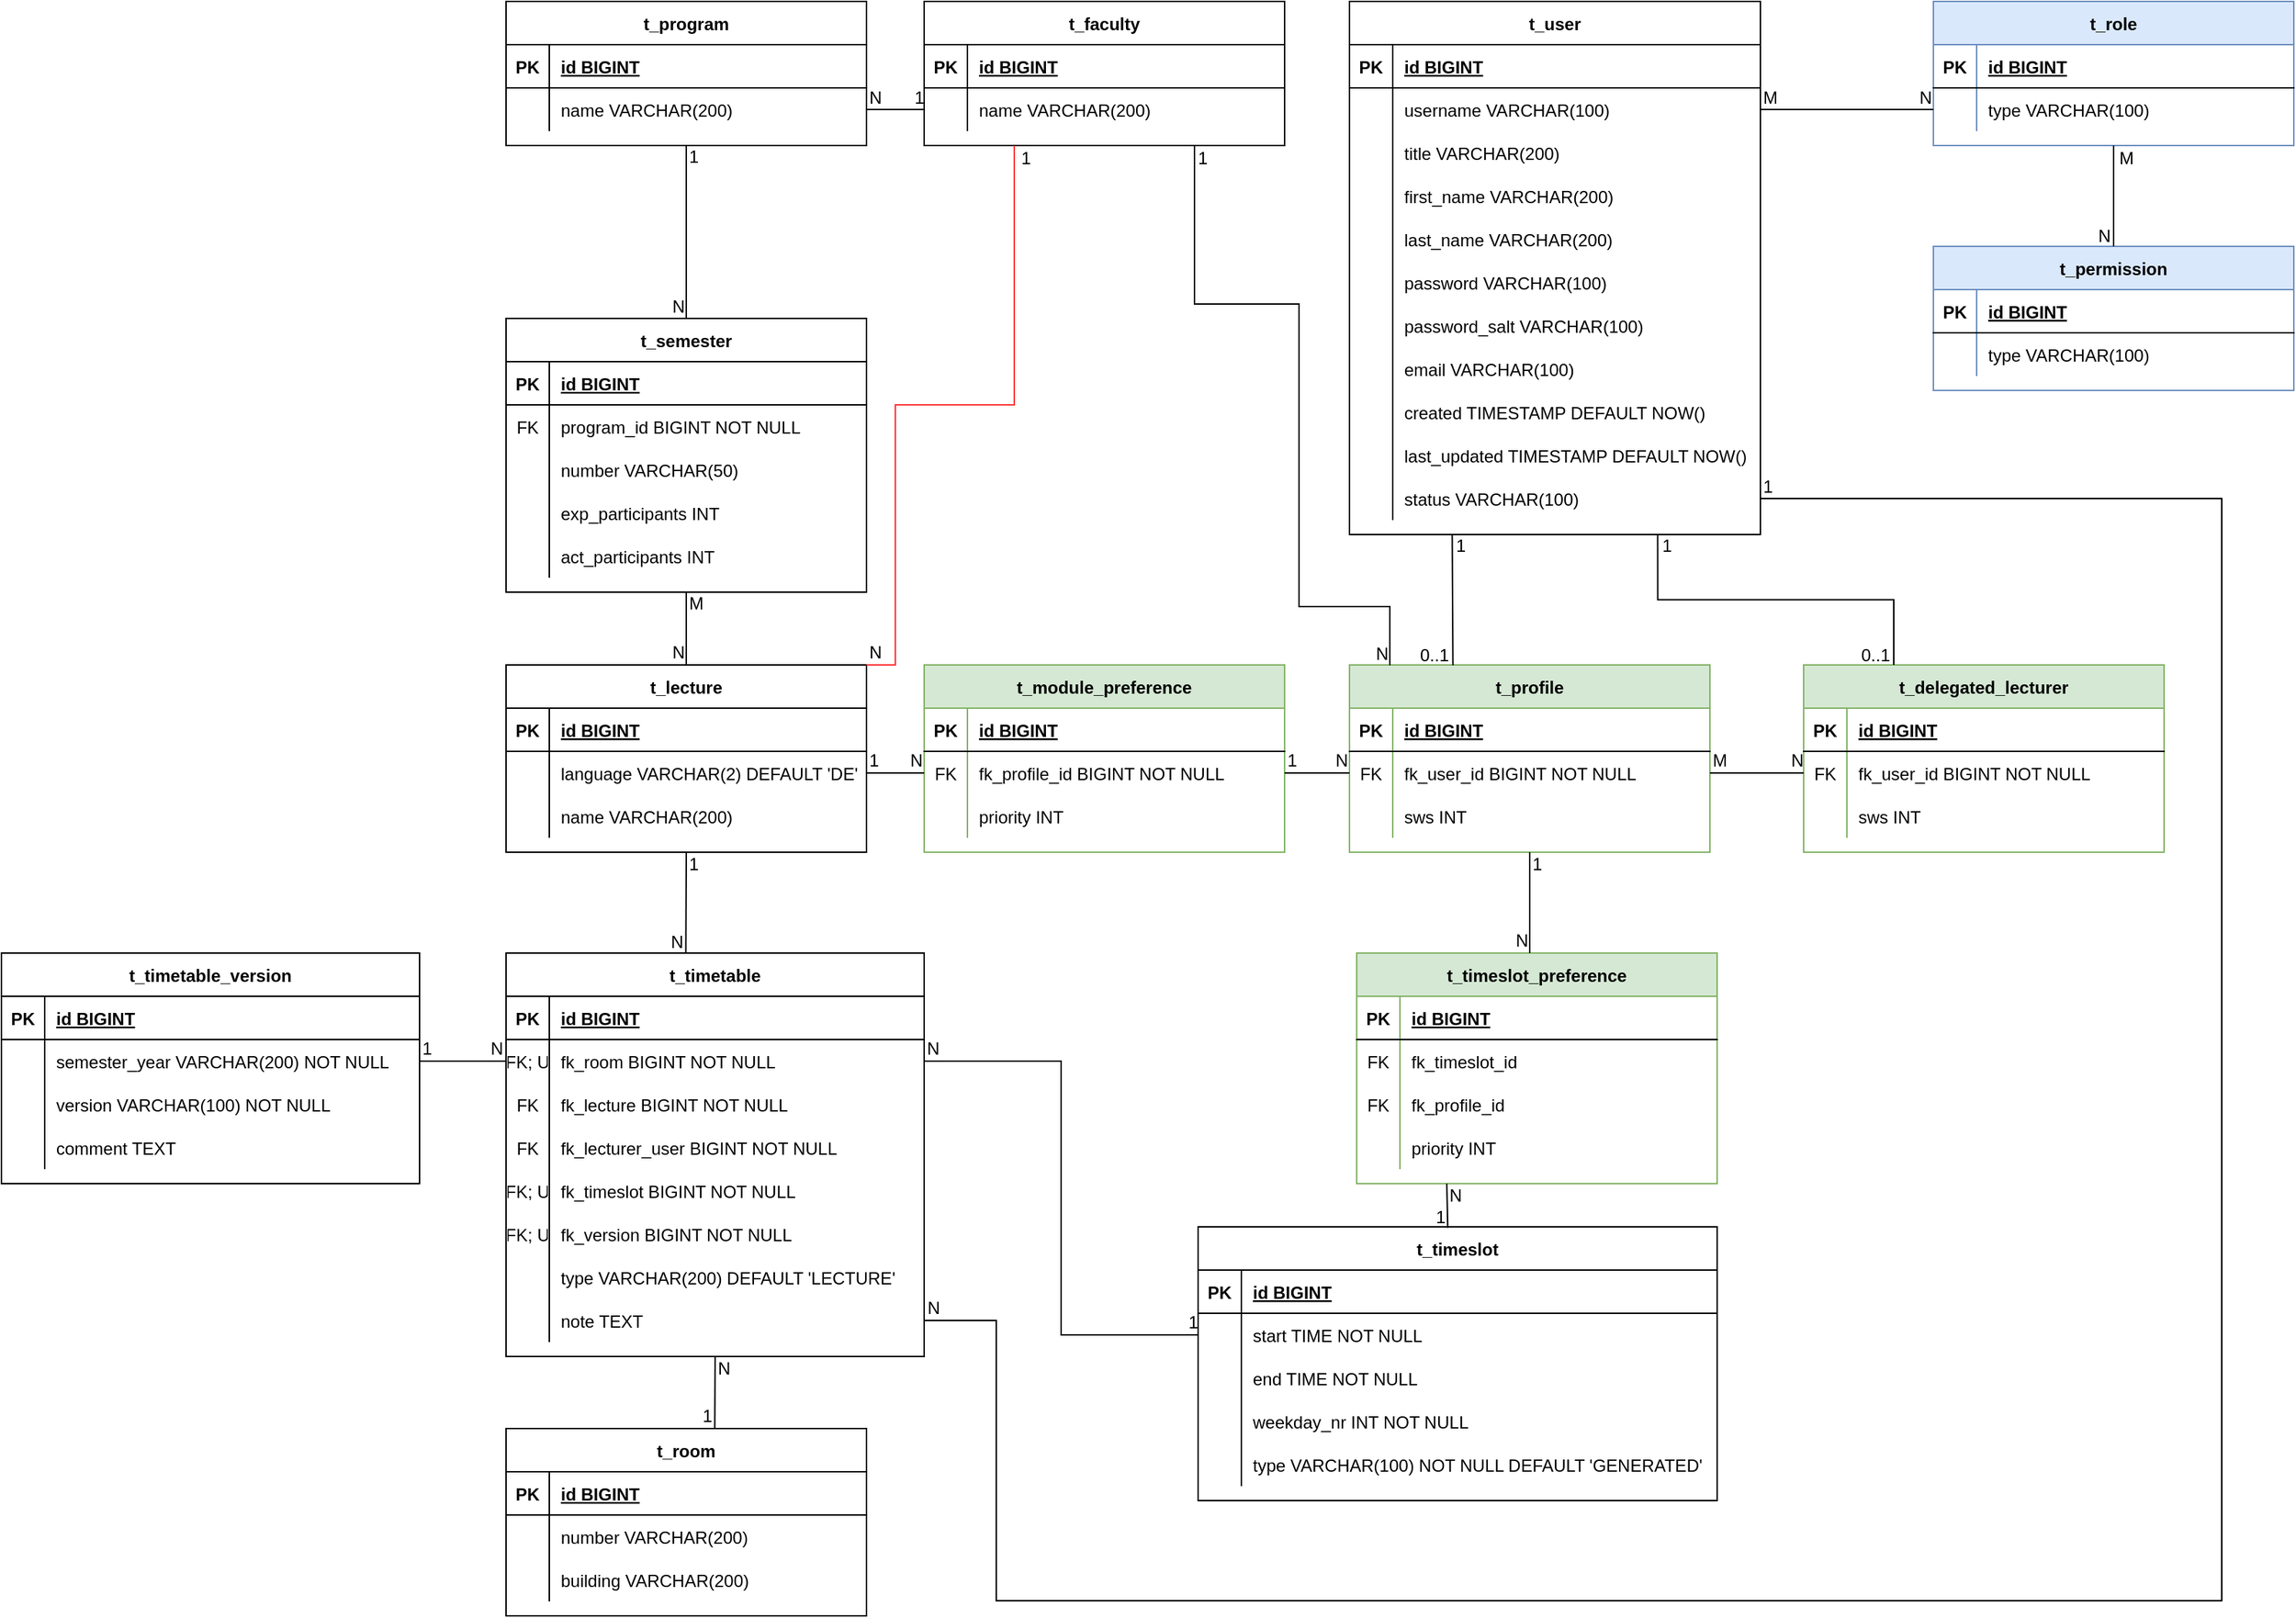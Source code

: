 <mxfile version="15.7.3" type="device"><diagram id="R2lEEEUBdFMjLlhIrx00" name="Page-1"><mxGraphModel dx="3084" dy="1540" grid="1" gridSize="10" guides="1" tooltips="1" connect="1" arrows="1" fold="1" page="1" pageScale="1" pageWidth="850" pageHeight="1100" math="0" shadow="0" extFonts="Permanent Marker^https://fonts.googleapis.com/css?family=Permanent+Marker"><root><mxCell id="0"/><mxCell id="1" parent="0"/><mxCell id="C-vyLk0tnHw3VtMMgP7b-2" value="t_role" style="shape=table;startSize=30;container=1;collapsible=1;childLayout=tableLayout;fixedRows=1;rowLines=0;fontStyle=1;align=center;resizeLast=1;fillColor=#dae8fc;strokeColor=#6c8ebf;" parent="1" vertex="1"><mxGeometry x="580" y="20" width="250" height="100" as="geometry"/></mxCell><mxCell id="C-vyLk0tnHw3VtMMgP7b-3" value="" style="shape=partialRectangle;collapsible=0;dropTarget=0;pointerEvents=0;fillColor=none;points=[[0,0.5],[1,0.5]];portConstraint=eastwest;top=0;left=0;right=0;bottom=1;" parent="C-vyLk0tnHw3VtMMgP7b-2" vertex="1"><mxGeometry y="30" width="250" height="30" as="geometry"/></mxCell><mxCell id="C-vyLk0tnHw3VtMMgP7b-4" value="PK" style="shape=partialRectangle;overflow=hidden;connectable=0;fillColor=none;top=0;left=0;bottom=0;right=0;fontStyle=1;" parent="C-vyLk0tnHw3VtMMgP7b-3" vertex="1"><mxGeometry width="30" height="30" as="geometry"><mxRectangle width="30" height="30" as="alternateBounds"/></mxGeometry></mxCell><mxCell id="C-vyLk0tnHw3VtMMgP7b-5" value="id BIGINT" style="shape=partialRectangle;overflow=hidden;connectable=0;fillColor=none;top=0;left=0;bottom=0;right=0;align=left;spacingLeft=6;fontStyle=5;" parent="C-vyLk0tnHw3VtMMgP7b-3" vertex="1"><mxGeometry x="30" width="220" height="30" as="geometry"><mxRectangle width="220" height="30" as="alternateBounds"/></mxGeometry></mxCell><mxCell id="C-vyLk0tnHw3VtMMgP7b-6" value="" style="shape=partialRectangle;collapsible=0;dropTarget=0;pointerEvents=0;fillColor=none;points=[[0,0.5],[1,0.5]];portConstraint=eastwest;top=0;left=0;right=0;bottom=0;" parent="C-vyLk0tnHw3VtMMgP7b-2" vertex="1"><mxGeometry y="60" width="250" height="30" as="geometry"/></mxCell><mxCell id="C-vyLk0tnHw3VtMMgP7b-7" value="" style="shape=partialRectangle;overflow=hidden;connectable=0;fillColor=none;top=0;left=0;bottom=0;right=0;" parent="C-vyLk0tnHw3VtMMgP7b-6" vertex="1"><mxGeometry width="30" height="30" as="geometry"><mxRectangle width="30" height="30" as="alternateBounds"/></mxGeometry></mxCell><mxCell id="C-vyLk0tnHw3VtMMgP7b-8" value="type VARCHAR(100)" style="shape=partialRectangle;overflow=hidden;connectable=0;fillColor=none;top=0;left=0;bottom=0;right=0;align=left;spacingLeft=6;" parent="C-vyLk0tnHw3VtMMgP7b-6" vertex="1"><mxGeometry x="30" width="220" height="30" as="geometry"><mxRectangle width="220" height="30" as="alternateBounds"/></mxGeometry></mxCell><mxCell id="C-vyLk0tnHw3VtMMgP7b-13" value="t_permission" style="shape=table;startSize=30;container=1;collapsible=1;childLayout=tableLayout;fixedRows=1;rowLines=0;fontStyle=1;align=center;resizeLast=1;fillColor=#dae8fc;strokeColor=#6c8ebf;" parent="1" vertex="1"><mxGeometry x="580" y="190" width="250" height="100" as="geometry"><mxRectangle x="450" y="280" width="90" height="30" as="alternateBounds"/></mxGeometry></mxCell><mxCell id="C-vyLk0tnHw3VtMMgP7b-14" value="" style="shape=partialRectangle;collapsible=0;dropTarget=0;pointerEvents=0;fillColor=none;points=[[0,0.5],[1,0.5]];portConstraint=eastwest;top=0;left=0;right=0;bottom=1;" parent="C-vyLk0tnHw3VtMMgP7b-13" vertex="1"><mxGeometry y="30" width="250" height="30" as="geometry"/></mxCell><mxCell id="C-vyLk0tnHw3VtMMgP7b-15" value="PK" style="shape=partialRectangle;overflow=hidden;connectable=0;fillColor=none;top=0;left=0;bottom=0;right=0;fontStyle=1;" parent="C-vyLk0tnHw3VtMMgP7b-14" vertex="1"><mxGeometry width="30" height="30" as="geometry"><mxRectangle width="30" height="30" as="alternateBounds"/></mxGeometry></mxCell><mxCell id="C-vyLk0tnHw3VtMMgP7b-16" value="id BIGINT" style="shape=partialRectangle;overflow=hidden;connectable=0;fillColor=none;top=0;left=0;bottom=0;right=0;align=left;spacingLeft=6;fontStyle=5;" parent="C-vyLk0tnHw3VtMMgP7b-14" vertex="1"><mxGeometry x="30" width="220" height="30" as="geometry"><mxRectangle width="220" height="30" as="alternateBounds"/></mxGeometry></mxCell><mxCell id="C-vyLk0tnHw3VtMMgP7b-17" value="" style="shape=partialRectangle;collapsible=0;dropTarget=0;pointerEvents=0;fillColor=none;points=[[0,0.5],[1,0.5]];portConstraint=eastwest;top=0;left=0;right=0;bottom=0;" parent="C-vyLk0tnHw3VtMMgP7b-13" vertex="1"><mxGeometry y="60" width="250" height="30" as="geometry"/></mxCell><mxCell id="C-vyLk0tnHw3VtMMgP7b-18" value="" style="shape=partialRectangle;overflow=hidden;connectable=0;fillColor=none;top=0;left=0;bottom=0;right=0;" parent="C-vyLk0tnHw3VtMMgP7b-17" vertex="1"><mxGeometry width="30" height="30" as="geometry"><mxRectangle width="30" height="30" as="alternateBounds"/></mxGeometry></mxCell><mxCell id="C-vyLk0tnHw3VtMMgP7b-19" value="type VARCHAR(100)" style="shape=partialRectangle;overflow=hidden;connectable=0;fillColor=none;top=0;left=0;bottom=0;right=0;align=left;spacingLeft=6;" parent="C-vyLk0tnHw3VtMMgP7b-17" vertex="1"><mxGeometry x="30" width="220" height="30" as="geometry"><mxRectangle width="220" height="30" as="alternateBounds"/></mxGeometry></mxCell><mxCell id="C-vyLk0tnHw3VtMMgP7b-23" value="t_user" style="shape=table;startSize=30;container=1;collapsible=1;childLayout=tableLayout;fixedRows=1;rowLines=0;fontStyle=1;align=center;resizeLast=1;" parent="1" vertex="1"><mxGeometry x="175" y="20" width="285" height="370" as="geometry"/></mxCell><mxCell id="C-vyLk0tnHw3VtMMgP7b-24" value="" style="shape=partialRectangle;collapsible=0;dropTarget=0;pointerEvents=0;fillColor=none;points=[[0,0.5],[1,0.5]];portConstraint=eastwest;top=0;left=0;right=0;bottom=1;" parent="C-vyLk0tnHw3VtMMgP7b-23" vertex="1"><mxGeometry y="30" width="285" height="30" as="geometry"/></mxCell><mxCell id="C-vyLk0tnHw3VtMMgP7b-25" value="PK" style="shape=partialRectangle;overflow=hidden;connectable=0;fillColor=none;top=0;left=0;bottom=0;right=0;fontStyle=1;" parent="C-vyLk0tnHw3VtMMgP7b-24" vertex="1"><mxGeometry width="30" height="30" as="geometry"><mxRectangle width="30" height="30" as="alternateBounds"/></mxGeometry></mxCell><mxCell id="C-vyLk0tnHw3VtMMgP7b-26" value="id BIGINT" style="shape=partialRectangle;overflow=hidden;connectable=0;fillColor=none;top=0;left=0;bottom=0;right=0;align=left;spacingLeft=6;fontStyle=5;" parent="C-vyLk0tnHw3VtMMgP7b-24" vertex="1"><mxGeometry x="30" width="255" height="30" as="geometry"><mxRectangle width="255" height="30" as="alternateBounds"/></mxGeometry></mxCell><mxCell id="C-vyLk0tnHw3VtMMgP7b-27" value="" style="shape=partialRectangle;collapsible=0;dropTarget=0;pointerEvents=0;fillColor=none;points=[[0,0.5],[1,0.5]];portConstraint=eastwest;top=0;left=0;right=0;bottom=0;" parent="C-vyLk0tnHw3VtMMgP7b-23" vertex="1"><mxGeometry y="60" width="285" height="30" as="geometry"/></mxCell><mxCell id="C-vyLk0tnHw3VtMMgP7b-28" value="" style="shape=partialRectangle;overflow=hidden;connectable=0;fillColor=none;top=0;left=0;bottom=0;right=0;" parent="C-vyLk0tnHw3VtMMgP7b-27" vertex="1"><mxGeometry width="30" height="30" as="geometry"><mxRectangle width="30" height="30" as="alternateBounds"/></mxGeometry></mxCell><mxCell id="C-vyLk0tnHw3VtMMgP7b-29" value="username VARCHAR(100)" style="shape=partialRectangle;overflow=hidden;connectable=0;fillColor=none;top=0;left=0;bottom=0;right=0;align=left;spacingLeft=6;" parent="C-vyLk0tnHw3VtMMgP7b-27" vertex="1"><mxGeometry x="30" width="255" height="30" as="geometry"><mxRectangle width="255" height="30" as="alternateBounds"/></mxGeometry></mxCell><mxCell id="eGJ2UmES9mIBDndxy0LK-219" style="shape=partialRectangle;collapsible=0;dropTarget=0;pointerEvents=0;fillColor=none;points=[[0,0.5],[1,0.5]];portConstraint=eastwest;top=0;left=0;right=0;bottom=0;" parent="C-vyLk0tnHw3VtMMgP7b-23" vertex="1"><mxGeometry y="90" width="285" height="30" as="geometry"/></mxCell><mxCell id="eGJ2UmES9mIBDndxy0LK-220" style="shape=partialRectangle;overflow=hidden;connectable=0;fillColor=none;top=0;left=0;bottom=0;right=0;" parent="eGJ2UmES9mIBDndxy0LK-219" vertex="1"><mxGeometry width="30" height="30" as="geometry"><mxRectangle width="30" height="30" as="alternateBounds"/></mxGeometry></mxCell><mxCell id="eGJ2UmES9mIBDndxy0LK-221" value="title VARCHAR(200)" style="shape=partialRectangle;overflow=hidden;connectable=0;fillColor=none;top=0;left=0;bottom=0;right=0;align=left;spacingLeft=6;" parent="eGJ2UmES9mIBDndxy0LK-219" vertex="1"><mxGeometry x="30" width="255" height="30" as="geometry"><mxRectangle width="255" height="30" as="alternateBounds"/></mxGeometry></mxCell><mxCell id="eGJ2UmES9mIBDndxy0LK-222" style="shape=partialRectangle;collapsible=0;dropTarget=0;pointerEvents=0;fillColor=none;points=[[0,0.5],[1,0.5]];portConstraint=eastwest;top=0;left=0;right=0;bottom=0;" parent="C-vyLk0tnHw3VtMMgP7b-23" vertex="1"><mxGeometry y="120" width="285" height="30" as="geometry"/></mxCell><mxCell id="eGJ2UmES9mIBDndxy0LK-223" style="shape=partialRectangle;overflow=hidden;connectable=0;fillColor=none;top=0;left=0;bottom=0;right=0;" parent="eGJ2UmES9mIBDndxy0LK-222" vertex="1"><mxGeometry width="30" height="30" as="geometry"><mxRectangle width="30" height="30" as="alternateBounds"/></mxGeometry></mxCell><mxCell id="eGJ2UmES9mIBDndxy0LK-224" value="first_name VARCHAR(200)" style="shape=partialRectangle;overflow=hidden;connectable=0;fillColor=none;top=0;left=0;bottom=0;right=0;align=left;spacingLeft=6;" parent="eGJ2UmES9mIBDndxy0LK-222" vertex="1"><mxGeometry x="30" width="255" height="30" as="geometry"><mxRectangle width="255" height="30" as="alternateBounds"/></mxGeometry></mxCell><mxCell id="eGJ2UmES9mIBDndxy0LK-225" style="shape=partialRectangle;collapsible=0;dropTarget=0;pointerEvents=0;fillColor=none;points=[[0,0.5],[1,0.5]];portConstraint=eastwest;top=0;left=0;right=0;bottom=0;" parent="C-vyLk0tnHw3VtMMgP7b-23" vertex="1"><mxGeometry y="150" width="285" height="30" as="geometry"/></mxCell><mxCell id="eGJ2UmES9mIBDndxy0LK-226" style="shape=partialRectangle;overflow=hidden;connectable=0;fillColor=none;top=0;left=0;bottom=0;right=0;" parent="eGJ2UmES9mIBDndxy0LK-225" vertex="1"><mxGeometry width="30" height="30" as="geometry"><mxRectangle width="30" height="30" as="alternateBounds"/></mxGeometry></mxCell><mxCell id="eGJ2UmES9mIBDndxy0LK-227" value="last_name VARCHAR(200)" style="shape=partialRectangle;overflow=hidden;connectable=0;fillColor=none;top=0;left=0;bottom=0;right=0;align=left;spacingLeft=6;" parent="eGJ2UmES9mIBDndxy0LK-225" vertex="1"><mxGeometry x="30" width="255" height="30" as="geometry"><mxRectangle width="255" height="30" as="alternateBounds"/></mxGeometry></mxCell><mxCell id="eGJ2UmES9mIBDndxy0LK-228" style="shape=partialRectangle;collapsible=0;dropTarget=0;pointerEvents=0;fillColor=none;points=[[0,0.5],[1,0.5]];portConstraint=eastwest;top=0;left=0;right=0;bottom=0;" parent="C-vyLk0tnHw3VtMMgP7b-23" vertex="1"><mxGeometry y="180" width="285" height="30" as="geometry"/></mxCell><mxCell id="eGJ2UmES9mIBDndxy0LK-229" style="shape=partialRectangle;overflow=hidden;connectable=0;fillColor=none;top=0;left=0;bottom=0;right=0;" parent="eGJ2UmES9mIBDndxy0LK-228" vertex="1"><mxGeometry width="30" height="30" as="geometry"><mxRectangle width="30" height="30" as="alternateBounds"/></mxGeometry></mxCell><mxCell id="eGJ2UmES9mIBDndxy0LK-230" value="password VARCHAR(100)" style="shape=partialRectangle;overflow=hidden;connectable=0;fillColor=none;top=0;left=0;bottom=0;right=0;align=left;spacingLeft=6;" parent="eGJ2UmES9mIBDndxy0LK-228" vertex="1"><mxGeometry x="30" width="255" height="30" as="geometry"><mxRectangle width="255" height="30" as="alternateBounds"/></mxGeometry></mxCell><mxCell id="eGJ2UmES9mIBDndxy0LK-231" style="shape=partialRectangle;collapsible=0;dropTarget=0;pointerEvents=0;fillColor=none;points=[[0,0.5],[1,0.5]];portConstraint=eastwest;top=0;left=0;right=0;bottom=0;" parent="C-vyLk0tnHw3VtMMgP7b-23" vertex="1"><mxGeometry y="210" width="285" height="30" as="geometry"/></mxCell><mxCell id="eGJ2UmES9mIBDndxy0LK-232" style="shape=partialRectangle;overflow=hidden;connectable=0;fillColor=none;top=0;left=0;bottom=0;right=0;" parent="eGJ2UmES9mIBDndxy0LK-231" vertex="1"><mxGeometry width="30" height="30" as="geometry"><mxRectangle width="30" height="30" as="alternateBounds"/></mxGeometry></mxCell><mxCell id="eGJ2UmES9mIBDndxy0LK-233" value="password_salt VARCHAR(100)" style="shape=partialRectangle;overflow=hidden;connectable=0;fillColor=none;top=0;left=0;bottom=0;right=0;align=left;spacingLeft=6;" parent="eGJ2UmES9mIBDndxy0LK-231" vertex="1"><mxGeometry x="30" width="255" height="30" as="geometry"><mxRectangle width="255" height="30" as="alternateBounds"/></mxGeometry></mxCell><mxCell id="eGJ2UmES9mIBDndxy0LK-234" style="shape=partialRectangle;collapsible=0;dropTarget=0;pointerEvents=0;fillColor=none;points=[[0,0.5],[1,0.5]];portConstraint=eastwest;top=0;left=0;right=0;bottom=0;" parent="C-vyLk0tnHw3VtMMgP7b-23" vertex="1"><mxGeometry y="240" width="285" height="30" as="geometry"/></mxCell><mxCell id="eGJ2UmES9mIBDndxy0LK-235" style="shape=partialRectangle;overflow=hidden;connectable=0;fillColor=none;top=0;left=0;bottom=0;right=0;" parent="eGJ2UmES9mIBDndxy0LK-234" vertex="1"><mxGeometry width="30" height="30" as="geometry"><mxRectangle width="30" height="30" as="alternateBounds"/></mxGeometry></mxCell><mxCell id="eGJ2UmES9mIBDndxy0LK-236" value="email VARCHAR(100)" style="shape=partialRectangle;overflow=hidden;connectable=0;fillColor=none;top=0;left=0;bottom=0;right=0;align=left;spacingLeft=6;" parent="eGJ2UmES9mIBDndxy0LK-234" vertex="1"><mxGeometry x="30" width="255" height="30" as="geometry"><mxRectangle width="255" height="30" as="alternateBounds"/></mxGeometry></mxCell><mxCell id="eGJ2UmES9mIBDndxy0LK-237" style="shape=partialRectangle;collapsible=0;dropTarget=0;pointerEvents=0;fillColor=none;points=[[0,0.5],[1,0.5]];portConstraint=eastwest;top=0;left=0;right=0;bottom=0;" parent="C-vyLk0tnHw3VtMMgP7b-23" vertex="1"><mxGeometry y="270" width="285" height="30" as="geometry"/></mxCell><mxCell id="eGJ2UmES9mIBDndxy0LK-238" style="shape=partialRectangle;overflow=hidden;connectable=0;fillColor=none;top=0;left=0;bottom=0;right=0;" parent="eGJ2UmES9mIBDndxy0LK-237" vertex="1"><mxGeometry width="30" height="30" as="geometry"><mxRectangle width="30" height="30" as="alternateBounds"/></mxGeometry></mxCell><mxCell id="eGJ2UmES9mIBDndxy0LK-239" value="created TIMESTAMP DEFAULT NOW()" style="shape=partialRectangle;overflow=hidden;connectable=0;fillColor=none;top=0;left=0;bottom=0;right=0;align=left;spacingLeft=6;fontStyle=0" parent="eGJ2UmES9mIBDndxy0LK-237" vertex="1"><mxGeometry x="30" width="255" height="30" as="geometry"><mxRectangle width="255" height="30" as="alternateBounds"/></mxGeometry></mxCell><mxCell id="eGJ2UmES9mIBDndxy0LK-240" style="shape=partialRectangle;collapsible=0;dropTarget=0;pointerEvents=0;fillColor=none;points=[[0,0.5],[1,0.5]];portConstraint=eastwest;top=0;left=0;right=0;bottom=0;" parent="C-vyLk0tnHw3VtMMgP7b-23" vertex="1"><mxGeometry y="300" width="285" height="30" as="geometry"/></mxCell><mxCell id="eGJ2UmES9mIBDndxy0LK-241" style="shape=partialRectangle;overflow=hidden;connectable=0;fillColor=none;top=0;left=0;bottom=0;right=0;" parent="eGJ2UmES9mIBDndxy0LK-240" vertex="1"><mxGeometry width="30" height="30" as="geometry"><mxRectangle width="30" height="30" as="alternateBounds"/></mxGeometry></mxCell><mxCell id="eGJ2UmES9mIBDndxy0LK-242" value="last_updated TIMESTAMP DEFAULT NOW()" style="shape=partialRectangle;overflow=hidden;connectable=0;fillColor=none;top=0;left=0;bottom=0;right=0;align=left;spacingLeft=6;" parent="eGJ2UmES9mIBDndxy0LK-240" vertex="1"><mxGeometry x="30" width="255" height="30" as="geometry"><mxRectangle width="255" height="30" as="alternateBounds"/></mxGeometry></mxCell><mxCell id="eGJ2UmES9mIBDndxy0LK-243" style="shape=partialRectangle;collapsible=0;dropTarget=0;pointerEvents=0;fillColor=none;points=[[0,0.5],[1,0.5]];portConstraint=eastwest;top=0;left=0;right=0;bottom=0;" parent="C-vyLk0tnHw3VtMMgP7b-23" vertex="1"><mxGeometry y="330" width="285" height="30" as="geometry"/></mxCell><mxCell id="eGJ2UmES9mIBDndxy0LK-244" style="shape=partialRectangle;overflow=hidden;connectable=0;fillColor=none;top=0;left=0;bottom=0;right=0;" parent="eGJ2UmES9mIBDndxy0LK-243" vertex="1"><mxGeometry width="30" height="30" as="geometry"><mxRectangle width="30" height="30" as="alternateBounds"/></mxGeometry></mxCell><mxCell id="eGJ2UmES9mIBDndxy0LK-245" value="status VARCHAR(100)" style="shape=partialRectangle;overflow=hidden;connectable=0;fillColor=none;top=0;left=0;bottom=0;right=0;align=left;spacingLeft=6;" parent="eGJ2UmES9mIBDndxy0LK-243" vertex="1"><mxGeometry x="30" width="255" height="30" as="geometry"><mxRectangle width="255" height="30" as="alternateBounds"/></mxGeometry></mxCell><mxCell id="eGJ2UmES9mIBDndxy0LK-12" value="t_profile" style="shape=table;startSize=30;container=1;collapsible=1;childLayout=tableLayout;fixedRows=1;rowLines=0;fontStyle=1;align=center;resizeLast=1;fillColor=#d5e8d4;strokeColor=#82b366;" parent="1" vertex="1"><mxGeometry x="175" y="480.5" width="250" height="130" as="geometry"/></mxCell><mxCell id="eGJ2UmES9mIBDndxy0LK-13" value="" style="shape=partialRectangle;collapsible=0;dropTarget=0;pointerEvents=0;fillColor=none;top=0;left=0;bottom=1;right=0;points=[[0,0.5],[1,0.5]];portConstraint=eastwest;" parent="eGJ2UmES9mIBDndxy0LK-12" vertex="1"><mxGeometry y="30" width="250" height="30" as="geometry"/></mxCell><mxCell id="eGJ2UmES9mIBDndxy0LK-14" value="PK" style="shape=partialRectangle;connectable=0;fillColor=none;top=0;left=0;bottom=0;right=0;fontStyle=1;overflow=hidden;" parent="eGJ2UmES9mIBDndxy0LK-13" vertex="1"><mxGeometry width="30" height="30" as="geometry"><mxRectangle width="30" height="30" as="alternateBounds"/></mxGeometry></mxCell><mxCell id="eGJ2UmES9mIBDndxy0LK-15" value="id BIGINT" style="shape=partialRectangle;connectable=0;fillColor=none;top=0;left=0;bottom=0;right=0;align=left;spacingLeft=6;fontStyle=5;overflow=hidden;" parent="eGJ2UmES9mIBDndxy0LK-13" vertex="1"><mxGeometry x="30" width="220" height="30" as="geometry"><mxRectangle width="220" height="30" as="alternateBounds"/></mxGeometry></mxCell><mxCell id="eGJ2UmES9mIBDndxy0LK-16" value="" style="shape=partialRectangle;collapsible=0;dropTarget=0;pointerEvents=0;fillColor=none;top=0;left=0;bottom=0;right=0;points=[[0,0.5],[1,0.5]];portConstraint=eastwest;" parent="eGJ2UmES9mIBDndxy0LK-12" vertex="1"><mxGeometry y="60" width="250" height="30" as="geometry"/></mxCell><mxCell id="eGJ2UmES9mIBDndxy0LK-17" value="FK" style="shape=partialRectangle;connectable=0;fillColor=none;top=0;left=0;bottom=0;right=0;editable=1;overflow=hidden;" parent="eGJ2UmES9mIBDndxy0LK-16" vertex="1"><mxGeometry width="30" height="30" as="geometry"><mxRectangle width="30" height="30" as="alternateBounds"/></mxGeometry></mxCell><mxCell id="eGJ2UmES9mIBDndxy0LK-18" value="fk_user_id BIGINT NOT NULL" style="shape=partialRectangle;connectable=0;fillColor=none;top=0;left=0;bottom=0;right=0;align=left;spacingLeft=6;overflow=hidden;" parent="eGJ2UmES9mIBDndxy0LK-16" vertex="1"><mxGeometry x="30" width="220" height="30" as="geometry"><mxRectangle width="220" height="30" as="alternateBounds"/></mxGeometry></mxCell><mxCell id="eGJ2UmES9mIBDndxy0LK-19" value="" style="shape=partialRectangle;collapsible=0;dropTarget=0;pointerEvents=0;fillColor=none;top=0;left=0;bottom=0;right=0;points=[[0,0.5],[1,0.5]];portConstraint=eastwest;" parent="eGJ2UmES9mIBDndxy0LK-12" vertex="1"><mxGeometry y="90" width="250" height="30" as="geometry"/></mxCell><mxCell id="eGJ2UmES9mIBDndxy0LK-20" value="" style="shape=partialRectangle;connectable=0;fillColor=none;top=0;left=0;bottom=0;right=0;editable=1;overflow=hidden;" parent="eGJ2UmES9mIBDndxy0LK-19" vertex="1"><mxGeometry width="30" height="30" as="geometry"><mxRectangle width="30" height="30" as="alternateBounds"/></mxGeometry></mxCell><mxCell id="eGJ2UmES9mIBDndxy0LK-21" value="sws INT" style="shape=partialRectangle;connectable=0;fillColor=none;top=0;left=0;bottom=0;right=0;align=left;spacingLeft=6;overflow=hidden;" parent="eGJ2UmES9mIBDndxy0LK-19" vertex="1"><mxGeometry x="30" width="220" height="30" as="geometry"><mxRectangle width="220" height="30" as="alternateBounds"/></mxGeometry></mxCell><mxCell id="eGJ2UmES9mIBDndxy0LK-35" value="t_room" style="shape=table;startSize=30;container=1;collapsible=1;childLayout=tableLayout;fixedRows=1;rowLines=0;fontStyle=1;align=center;resizeLast=1;" parent="1" vertex="1"><mxGeometry x="-410" y="1010.5" width="250" height="130" as="geometry"/></mxCell><mxCell id="eGJ2UmES9mIBDndxy0LK-36" value="" style="shape=partialRectangle;collapsible=0;dropTarget=0;pointerEvents=0;fillColor=none;top=0;left=0;bottom=1;right=0;points=[[0,0.5],[1,0.5]];portConstraint=eastwest;" parent="eGJ2UmES9mIBDndxy0LK-35" vertex="1"><mxGeometry y="30" width="250" height="30" as="geometry"/></mxCell><mxCell id="eGJ2UmES9mIBDndxy0LK-37" value="PK" style="shape=partialRectangle;connectable=0;fillColor=none;top=0;left=0;bottom=0;right=0;fontStyle=1;overflow=hidden;" parent="eGJ2UmES9mIBDndxy0LK-36" vertex="1"><mxGeometry width="30" height="30" as="geometry"><mxRectangle width="30" height="30" as="alternateBounds"/></mxGeometry></mxCell><mxCell id="eGJ2UmES9mIBDndxy0LK-38" value="id BIGINT" style="shape=partialRectangle;connectable=0;fillColor=none;top=0;left=0;bottom=0;right=0;align=left;spacingLeft=6;fontStyle=5;overflow=hidden;" parent="eGJ2UmES9mIBDndxy0LK-36" vertex="1"><mxGeometry x="30" width="220" height="30" as="geometry"><mxRectangle width="220" height="30" as="alternateBounds"/></mxGeometry></mxCell><mxCell id="eGJ2UmES9mIBDndxy0LK-39" value="" style="shape=partialRectangle;collapsible=0;dropTarget=0;pointerEvents=0;fillColor=none;top=0;left=0;bottom=0;right=0;points=[[0,0.5],[1,0.5]];portConstraint=eastwest;" parent="eGJ2UmES9mIBDndxy0LK-35" vertex="1"><mxGeometry y="60" width="250" height="30" as="geometry"/></mxCell><mxCell id="eGJ2UmES9mIBDndxy0LK-40" value="" style="shape=partialRectangle;connectable=0;fillColor=none;top=0;left=0;bottom=0;right=0;editable=1;overflow=hidden;" parent="eGJ2UmES9mIBDndxy0LK-39" vertex="1"><mxGeometry width="30" height="30" as="geometry"><mxRectangle width="30" height="30" as="alternateBounds"/></mxGeometry></mxCell><mxCell id="eGJ2UmES9mIBDndxy0LK-41" value="number VARCHAR(200)" style="shape=partialRectangle;connectable=0;fillColor=none;top=0;left=0;bottom=0;right=0;align=left;spacingLeft=6;overflow=hidden;" parent="eGJ2UmES9mIBDndxy0LK-39" vertex="1"><mxGeometry x="30" width="220" height="30" as="geometry"><mxRectangle width="220" height="30" as="alternateBounds"/></mxGeometry></mxCell><mxCell id="eGJ2UmES9mIBDndxy0LK-42" value="" style="shape=partialRectangle;collapsible=0;dropTarget=0;pointerEvents=0;fillColor=none;top=0;left=0;bottom=0;right=0;points=[[0,0.5],[1,0.5]];portConstraint=eastwest;" parent="eGJ2UmES9mIBDndxy0LK-35" vertex="1"><mxGeometry y="90" width="250" height="30" as="geometry"/></mxCell><mxCell id="eGJ2UmES9mIBDndxy0LK-43" value="" style="shape=partialRectangle;connectable=0;fillColor=none;top=0;left=0;bottom=0;right=0;editable=1;overflow=hidden;" parent="eGJ2UmES9mIBDndxy0LK-42" vertex="1"><mxGeometry width="30" height="30" as="geometry"><mxRectangle width="30" height="30" as="alternateBounds"/></mxGeometry></mxCell><mxCell id="eGJ2UmES9mIBDndxy0LK-44" value="building VARCHAR(200)" style="shape=partialRectangle;connectable=0;fillColor=none;top=0;left=0;bottom=0;right=0;align=left;spacingLeft=6;overflow=hidden;" parent="eGJ2UmES9mIBDndxy0LK-42" vertex="1"><mxGeometry x="30" width="220" height="30" as="geometry"><mxRectangle width="220" height="30" as="alternateBounds"/></mxGeometry></mxCell><mxCell id="eGJ2UmES9mIBDndxy0LK-45" value="t_timeslot" style="shape=table;startSize=30;container=1;collapsible=1;childLayout=tableLayout;fixedRows=1;rowLines=0;fontStyle=1;align=center;resizeLast=1;" parent="1" vertex="1"><mxGeometry x="70" y="870.5" width="360" height="190" as="geometry"/></mxCell><mxCell id="eGJ2UmES9mIBDndxy0LK-46" value="" style="shape=partialRectangle;collapsible=0;dropTarget=0;pointerEvents=0;fillColor=none;top=0;left=0;bottom=1;right=0;points=[[0,0.5],[1,0.5]];portConstraint=eastwest;" parent="eGJ2UmES9mIBDndxy0LK-45" vertex="1"><mxGeometry y="30" width="360" height="30" as="geometry"/></mxCell><mxCell id="eGJ2UmES9mIBDndxy0LK-47" value="PK" style="shape=partialRectangle;connectable=0;fillColor=none;top=0;left=0;bottom=0;right=0;fontStyle=1;overflow=hidden;" parent="eGJ2UmES9mIBDndxy0LK-46" vertex="1"><mxGeometry width="30" height="30" as="geometry"><mxRectangle width="30" height="30" as="alternateBounds"/></mxGeometry></mxCell><mxCell id="eGJ2UmES9mIBDndxy0LK-48" value="id BIGINT" style="shape=partialRectangle;connectable=0;fillColor=none;top=0;left=0;bottom=0;right=0;align=left;spacingLeft=6;fontStyle=5;overflow=hidden;" parent="eGJ2UmES9mIBDndxy0LK-46" vertex="1"><mxGeometry x="30" width="330" height="30" as="geometry"><mxRectangle width="330" height="30" as="alternateBounds"/></mxGeometry></mxCell><mxCell id="eGJ2UmES9mIBDndxy0LK-49" value="" style="shape=partialRectangle;collapsible=0;dropTarget=0;pointerEvents=0;fillColor=none;top=0;left=0;bottom=0;right=0;points=[[0,0.5],[1,0.5]];portConstraint=eastwest;" parent="eGJ2UmES9mIBDndxy0LK-45" vertex="1"><mxGeometry y="60" width="360" height="30" as="geometry"/></mxCell><mxCell id="eGJ2UmES9mIBDndxy0LK-50" value="" style="shape=partialRectangle;connectable=0;fillColor=none;top=0;left=0;bottom=0;right=0;editable=1;overflow=hidden;" parent="eGJ2UmES9mIBDndxy0LK-49" vertex="1"><mxGeometry width="30" height="30" as="geometry"><mxRectangle width="30" height="30" as="alternateBounds"/></mxGeometry></mxCell><mxCell id="eGJ2UmES9mIBDndxy0LK-51" value="start TIME NOT NULL" style="shape=partialRectangle;connectable=0;fillColor=none;top=0;left=0;bottom=0;right=0;align=left;spacingLeft=6;overflow=hidden;" parent="eGJ2UmES9mIBDndxy0LK-49" vertex="1"><mxGeometry x="30" width="330" height="30" as="geometry"><mxRectangle width="330" height="30" as="alternateBounds"/></mxGeometry></mxCell><mxCell id="eGJ2UmES9mIBDndxy0LK-52" value="" style="shape=partialRectangle;collapsible=0;dropTarget=0;pointerEvents=0;fillColor=none;top=0;left=0;bottom=0;right=0;points=[[0,0.5],[1,0.5]];portConstraint=eastwest;" parent="eGJ2UmES9mIBDndxy0LK-45" vertex="1"><mxGeometry y="90" width="360" height="30" as="geometry"/></mxCell><mxCell id="eGJ2UmES9mIBDndxy0LK-53" value="" style="shape=partialRectangle;connectable=0;fillColor=none;top=0;left=0;bottom=0;right=0;editable=1;overflow=hidden;" parent="eGJ2UmES9mIBDndxy0LK-52" vertex="1"><mxGeometry width="30" height="30" as="geometry"><mxRectangle width="30" height="30" as="alternateBounds"/></mxGeometry></mxCell><mxCell id="eGJ2UmES9mIBDndxy0LK-54" value="end TIME NOT NULL" style="shape=partialRectangle;connectable=0;fillColor=none;top=0;left=0;bottom=0;right=0;align=left;spacingLeft=6;overflow=hidden;" parent="eGJ2UmES9mIBDndxy0LK-52" vertex="1"><mxGeometry x="30" width="330" height="30" as="geometry"><mxRectangle width="330" height="30" as="alternateBounds"/></mxGeometry></mxCell><mxCell id="eGJ2UmES9mIBDndxy0LK-265" style="shape=partialRectangle;collapsible=0;dropTarget=0;pointerEvents=0;fillColor=none;top=0;left=0;bottom=0;right=0;points=[[0,0.5],[1,0.5]];portConstraint=eastwest;" parent="eGJ2UmES9mIBDndxy0LK-45" vertex="1"><mxGeometry y="120" width="360" height="30" as="geometry"/></mxCell><mxCell id="eGJ2UmES9mIBDndxy0LK-266" style="shape=partialRectangle;connectable=0;fillColor=none;top=0;left=0;bottom=0;right=0;editable=1;overflow=hidden;" parent="eGJ2UmES9mIBDndxy0LK-265" vertex="1"><mxGeometry width="30" height="30" as="geometry"><mxRectangle width="30" height="30" as="alternateBounds"/></mxGeometry></mxCell><mxCell id="eGJ2UmES9mIBDndxy0LK-267" value="weekday_nr INT NOT NULL" style="shape=partialRectangle;connectable=0;fillColor=none;top=0;left=0;bottom=0;right=0;align=left;spacingLeft=6;overflow=hidden;" parent="eGJ2UmES9mIBDndxy0LK-265" vertex="1"><mxGeometry x="30" width="330" height="30" as="geometry"><mxRectangle width="330" height="30" as="alternateBounds"/></mxGeometry></mxCell><mxCell id="eGJ2UmES9mIBDndxy0LK-268" style="shape=partialRectangle;collapsible=0;dropTarget=0;pointerEvents=0;fillColor=none;top=0;left=0;bottom=0;right=0;points=[[0,0.5],[1,0.5]];portConstraint=eastwest;" parent="eGJ2UmES9mIBDndxy0LK-45" vertex="1"><mxGeometry y="150" width="360" height="30" as="geometry"/></mxCell><mxCell id="eGJ2UmES9mIBDndxy0LK-269" style="shape=partialRectangle;connectable=0;fillColor=none;top=0;left=0;bottom=0;right=0;editable=1;overflow=hidden;" parent="eGJ2UmES9mIBDndxy0LK-268" vertex="1"><mxGeometry width="30" height="30" as="geometry"><mxRectangle width="30" height="30" as="alternateBounds"/></mxGeometry></mxCell><mxCell id="eGJ2UmES9mIBDndxy0LK-270" value="type VARCHAR(100) NOT NULL DEFAULT 'GENERATED'" style="shape=partialRectangle;connectable=0;fillColor=none;top=0;left=0;bottom=0;right=0;align=left;spacingLeft=6;overflow=hidden;" parent="eGJ2UmES9mIBDndxy0LK-268" vertex="1"><mxGeometry x="30" width="330" height="30" as="geometry"><mxRectangle width="330" height="30" as="alternateBounds"/></mxGeometry></mxCell><mxCell id="eGJ2UmES9mIBDndxy0LK-55" value="t_timetable" style="shape=table;startSize=30;container=1;collapsible=1;childLayout=tableLayout;fixedRows=1;rowLines=0;fontStyle=1;align=center;resizeLast=1;" parent="1" vertex="1"><mxGeometry x="-410" y="680.5" width="290" height="280" as="geometry"/></mxCell><mxCell id="eGJ2UmES9mIBDndxy0LK-56" value="" style="shape=partialRectangle;collapsible=0;dropTarget=0;pointerEvents=0;fillColor=none;top=0;left=0;bottom=1;right=0;points=[[0,0.5],[1,0.5]];portConstraint=eastwest;" parent="eGJ2UmES9mIBDndxy0LK-55" vertex="1"><mxGeometry y="30" width="290" height="30" as="geometry"/></mxCell><mxCell id="eGJ2UmES9mIBDndxy0LK-57" value="PK" style="shape=partialRectangle;connectable=0;fillColor=none;top=0;left=0;bottom=0;right=0;fontStyle=1;overflow=hidden;" parent="eGJ2UmES9mIBDndxy0LK-56" vertex="1"><mxGeometry width="30" height="30" as="geometry"><mxRectangle width="30" height="30" as="alternateBounds"/></mxGeometry></mxCell><mxCell id="eGJ2UmES9mIBDndxy0LK-58" value="id BIGINT" style="shape=partialRectangle;connectable=0;fillColor=none;top=0;left=0;bottom=0;right=0;align=left;spacingLeft=6;fontStyle=5;overflow=hidden;" parent="eGJ2UmES9mIBDndxy0LK-56" vertex="1"><mxGeometry x="30" width="260" height="30" as="geometry"><mxRectangle width="260" height="30" as="alternateBounds"/></mxGeometry></mxCell><mxCell id="eGJ2UmES9mIBDndxy0LK-59" value="" style="shape=partialRectangle;collapsible=0;dropTarget=0;pointerEvents=0;fillColor=none;top=0;left=0;bottom=0;right=0;points=[[0,0.5],[1,0.5]];portConstraint=eastwest;" parent="eGJ2UmES9mIBDndxy0LK-55" vertex="1"><mxGeometry y="60" width="290" height="30" as="geometry"/></mxCell><mxCell id="eGJ2UmES9mIBDndxy0LK-60" value="FK; U" style="shape=partialRectangle;connectable=0;fillColor=none;top=0;left=0;bottom=0;right=0;editable=1;overflow=hidden;" parent="eGJ2UmES9mIBDndxy0LK-59" vertex="1"><mxGeometry width="30" height="30" as="geometry"><mxRectangle width="30" height="30" as="alternateBounds"/></mxGeometry></mxCell><mxCell id="eGJ2UmES9mIBDndxy0LK-61" value="fk_room BIGINT NOT NULL" style="shape=partialRectangle;connectable=0;fillColor=none;top=0;left=0;bottom=0;right=0;align=left;spacingLeft=6;overflow=hidden;fontStyle=0" parent="eGJ2UmES9mIBDndxy0LK-59" vertex="1"><mxGeometry x="30" width="260" height="30" as="geometry"><mxRectangle width="260" height="30" as="alternateBounds"/></mxGeometry></mxCell><mxCell id="eGJ2UmES9mIBDndxy0LK-62" value="" style="shape=partialRectangle;collapsible=0;dropTarget=0;pointerEvents=0;fillColor=none;top=0;left=0;bottom=0;right=0;points=[[0,0.5],[1,0.5]];portConstraint=eastwest;" parent="eGJ2UmES9mIBDndxy0LK-55" vertex="1"><mxGeometry y="90" width="290" height="30" as="geometry"/></mxCell><mxCell id="eGJ2UmES9mIBDndxy0LK-63" value="FK" style="shape=partialRectangle;connectable=0;fillColor=none;top=0;left=0;bottom=0;right=0;editable=1;overflow=hidden;" parent="eGJ2UmES9mIBDndxy0LK-62" vertex="1"><mxGeometry width="30" height="30" as="geometry"><mxRectangle width="30" height="30" as="alternateBounds"/></mxGeometry></mxCell><mxCell id="eGJ2UmES9mIBDndxy0LK-64" value="fk_lecture BIGINT NOT NULL" style="shape=partialRectangle;connectable=0;fillColor=none;top=0;left=0;bottom=0;right=0;align=left;spacingLeft=6;overflow=hidden;" parent="eGJ2UmES9mIBDndxy0LK-62" vertex="1"><mxGeometry x="30" width="260" height="30" as="geometry"><mxRectangle width="260" height="30" as="alternateBounds"/></mxGeometry></mxCell><mxCell id="eGJ2UmES9mIBDndxy0LK-284" style="shape=partialRectangle;collapsible=0;dropTarget=0;pointerEvents=0;fillColor=none;top=0;left=0;bottom=0;right=0;points=[[0,0.5],[1,0.5]];portConstraint=eastwest;" parent="eGJ2UmES9mIBDndxy0LK-55" vertex="1"><mxGeometry y="120" width="290" height="30" as="geometry"/></mxCell><mxCell id="eGJ2UmES9mIBDndxy0LK-285" value="FK" style="shape=partialRectangle;connectable=0;fillColor=none;top=0;left=0;bottom=0;right=0;editable=1;overflow=hidden;" parent="eGJ2UmES9mIBDndxy0LK-284" vertex="1"><mxGeometry width="30" height="30" as="geometry"><mxRectangle width="30" height="30" as="alternateBounds"/></mxGeometry></mxCell><mxCell id="eGJ2UmES9mIBDndxy0LK-286" value="fk_lecturer_user BIGINT NOT NULL" style="shape=partialRectangle;connectable=0;fillColor=none;top=0;left=0;bottom=0;right=0;align=left;spacingLeft=6;overflow=hidden;" parent="eGJ2UmES9mIBDndxy0LK-284" vertex="1"><mxGeometry x="30" width="260" height="30" as="geometry"><mxRectangle width="260" height="30" as="alternateBounds"/></mxGeometry></mxCell><mxCell id="eGJ2UmES9mIBDndxy0LK-287" style="shape=partialRectangle;collapsible=0;dropTarget=0;pointerEvents=0;fillColor=none;top=0;left=0;bottom=0;right=0;points=[[0,0.5],[1,0.5]];portConstraint=eastwest;" parent="eGJ2UmES9mIBDndxy0LK-55" vertex="1"><mxGeometry y="150" width="290" height="30" as="geometry"/></mxCell><mxCell id="eGJ2UmES9mIBDndxy0LK-288" value="FK; U" style="shape=partialRectangle;connectable=0;fillColor=none;top=0;left=0;bottom=0;right=0;editable=1;overflow=hidden;" parent="eGJ2UmES9mIBDndxy0LK-287" vertex="1"><mxGeometry width="30" height="30" as="geometry"><mxRectangle width="30" height="30" as="alternateBounds"/></mxGeometry></mxCell><mxCell id="eGJ2UmES9mIBDndxy0LK-289" value="fk_timeslot BIGINT NOT NULL" style="shape=partialRectangle;connectable=0;fillColor=none;top=0;left=0;bottom=0;right=0;align=left;spacingLeft=6;overflow=hidden;fontStyle=0" parent="eGJ2UmES9mIBDndxy0LK-287" vertex="1"><mxGeometry x="30" width="260" height="30" as="geometry"><mxRectangle width="260" height="30" as="alternateBounds"/></mxGeometry></mxCell><mxCell id="eGJ2UmES9mIBDndxy0LK-290" style="shape=partialRectangle;collapsible=0;dropTarget=0;pointerEvents=0;fillColor=none;top=0;left=0;bottom=0;right=0;points=[[0,0.5],[1,0.5]];portConstraint=eastwest;" parent="eGJ2UmES9mIBDndxy0LK-55" vertex="1"><mxGeometry y="180" width="290" height="30" as="geometry"/></mxCell><mxCell id="eGJ2UmES9mIBDndxy0LK-291" value="FK; U" style="shape=partialRectangle;connectable=0;fillColor=none;top=0;left=0;bottom=0;right=0;editable=1;overflow=hidden;" parent="eGJ2UmES9mIBDndxy0LK-290" vertex="1"><mxGeometry width="30" height="30" as="geometry"><mxRectangle width="30" height="30" as="alternateBounds"/></mxGeometry></mxCell><mxCell id="eGJ2UmES9mIBDndxy0LK-292" value="fk_version BIGINT NOT NULL" style="shape=partialRectangle;connectable=0;fillColor=none;top=0;left=0;bottom=0;right=0;align=left;spacingLeft=6;overflow=hidden;fontStyle=0" parent="eGJ2UmES9mIBDndxy0LK-290" vertex="1"><mxGeometry x="30" width="260" height="30" as="geometry"><mxRectangle width="260" height="30" as="alternateBounds"/></mxGeometry></mxCell><mxCell id="eGJ2UmES9mIBDndxy0LK-293" style="shape=partialRectangle;collapsible=0;dropTarget=0;pointerEvents=0;fillColor=none;top=0;left=0;bottom=0;right=0;points=[[0,0.5],[1,0.5]];portConstraint=eastwest;" parent="eGJ2UmES9mIBDndxy0LK-55" vertex="1"><mxGeometry y="210" width="290" height="30" as="geometry"/></mxCell><mxCell id="eGJ2UmES9mIBDndxy0LK-294" style="shape=partialRectangle;connectable=0;fillColor=none;top=0;left=0;bottom=0;right=0;editable=1;overflow=hidden;" parent="eGJ2UmES9mIBDndxy0LK-293" vertex="1"><mxGeometry width="30" height="30" as="geometry"><mxRectangle width="30" height="30" as="alternateBounds"/></mxGeometry></mxCell><mxCell id="eGJ2UmES9mIBDndxy0LK-295" value="type VARCHAR(200) DEFAULT 'LECTURE'" style="shape=partialRectangle;connectable=0;fillColor=none;top=0;left=0;bottom=0;right=0;align=left;spacingLeft=6;overflow=hidden;" parent="eGJ2UmES9mIBDndxy0LK-293" vertex="1"><mxGeometry x="30" width="260" height="30" as="geometry"><mxRectangle width="260" height="30" as="alternateBounds"/></mxGeometry></mxCell><mxCell id="eGJ2UmES9mIBDndxy0LK-296" style="shape=partialRectangle;collapsible=0;dropTarget=0;pointerEvents=0;fillColor=none;top=0;left=0;bottom=0;right=0;points=[[0,0.5],[1,0.5]];portConstraint=eastwest;" parent="eGJ2UmES9mIBDndxy0LK-55" vertex="1"><mxGeometry y="240" width="290" height="30" as="geometry"/></mxCell><mxCell id="eGJ2UmES9mIBDndxy0LK-297" style="shape=partialRectangle;connectable=0;fillColor=none;top=0;left=0;bottom=0;right=0;editable=1;overflow=hidden;" parent="eGJ2UmES9mIBDndxy0LK-296" vertex="1"><mxGeometry width="30" height="30" as="geometry"><mxRectangle width="30" height="30" as="alternateBounds"/></mxGeometry></mxCell><mxCell id="eGJ2UmES9mIBDndxy0LK-298" value="note TEXT" style="shape=partialRectangle;connectable=0;fillColor=none;top=0;left=0;bottom=0;right=0;align=left;spacingLeft=6;overflow=hidden;" parent="eGJ2UmES9mIBDndxy0LK-296" vertex="1"><mxGeometry x="30" width="260" height="30" as="geometry"><mxRectangle width="260" height="30" as="alternateBounds"/></mxGeometry></mxCell><mxCell id="eGJ2UmES9mIBDndxy0LK-65" value="t_timetable_version" style="shape=table;startSize=30;container=1;collapsible=1;childLayout=tableLayout;fixedRows=1;rowLines=0;fontStyle=1;align=center;resizeLast=1;" parent="1" vertex="1"><mxGeometry x="-760" y="680.5" width="290" height="160" as="geometry"><mxRectangle x="-720" y="600" width="150" height="30" as="alternateBounds"/></mxGeometry></mxCell><mxCell id="eGJ2UmES9mIBDndxy0LK-66" value="" style="shape=partialRectangle;collapsible=0;dropTarget=0;pointerEvents=0;fillColor=none;top=0;left=0;bottom=1;right=0;points=[[0,0.5],[1,0.5]];portConstraint=eastwest;" parent="eGJ2UmES9mIBDndxy0LK-65" vertex="1"><mxGeometry y="30" width="290" height="30" as="geometry"/></mxCell><mxCell id="eGJ2UmES9mIBDndxy0LK-67" value="PK" style="shape=partialRectangle;connectable=0;fillColor=none;top=0;left=0;bottom=0;right=0;fontStyle=1;overflow=hidden;" parent="eGJ2UmES9mIBDndxy0LK-66" vertex="1"><mxGeometry width="30" height="30" as="geometry"><mxRectangle width="30" height="30" as="alternateBounds"/></mxGeometry></mxCell><mxCell id="eGJ2UmES9mIBDndxy0LK-68" value="id BIGINT" style="shape=partialRectangle;connectable=0;fillColor=none;top=0;left=0;bottom=0;right=0;align=left;spacingLeft=6;fontStyle=5;overflow=hidden;" parent="eGJ2UmES9mIBDndxy0LK-66" vertex="1"><mxGeometry x="30" width="260" height="30" as="geometry"><mxRectangle width="260" height="30" as="alternateBounds"/></mxGeometry></mxCell><mxCell id="eGJ2UmES9mIBDndxy0LK-69" value="" style="shape=partialRectangle;collapsible=0;dropTarget=0;pointerEvents=0;fillColor=none;top=0;left=0;bottom=0;right=0;points=[[0,0.5],[1,0.5]];portConstraint=eastwest;" parent="eGJ2UmES9mIBDndxy0LK-65" vertex="1"><mxGeometry y="60" width="290" height="30" as="geometry"/></mxCell><mxCell id="eGJ2UmES9mIBDndxy0LK-70" value="" style="shape=partialRectangle;connectable=0;fillColor=none;top=0;left=0;bottom=0;right=0;editable=1;overflow=hidden;" parent="eGJ2UmES9mIBDndxy0LK-69" vertex="1"><mxGeometry width="30" height="30" as="geometry"><mxRectangle width="30" height="30" as="alternateBounds"/></mxGeometry></mxCell><mxCell id="eGJ2UmES9mIBDndxy0LK-71" value="semester_year VARCHAR(200) NOT NULL" style="shape=partialRectangle;connectable=0;fillColor=none;top=0;left=0;bottom=0;right=0;align=left;spacingLeft=6;overflow=hidden;" parent="eGJ2UmES9mIBDndxy0LK-69" vertex="1"><mxGeometry x="30" width="260" height="30" as="geometry"><mxRectangle width="260" height="30" as="alternateBounds"/></mxGeometry></mxCell><mxCell id="eGJ2UmES9mIBDndxy0LK-72" value="" style="shape=partialRectangle;collapsible=0;dropTarget=0;pointerEvents=0;fillColor=none;top=0;left=0;bottom=0;right=0;points=[[0,0.5],[1,0.5]];portConstraint=eastwest;" parent="eGJ2UmES9mIBDndxy0LK-65" vertex="1"><mxGeometry y="90" width="290" height="30" as="geometry"/></mxCell><mxCell id="eGJ2UmES9mIBDndxy0LK-73" value="" style="shape=partialRectangle;connectable=0;fillColor=none;top=0;left=0;bottom=0;right=0;editable=1;overflow=hidden;" parent="eGJ2UmES9mIBDndxy0LK-72" vertex="1"><mxGeometry width="30" height="30" as="geometry"><mxRectangle width="30" height="30" as="alternateBounds"/></mxGeometry></mxCell><mxCell id="eGJ2UmES9mIBDndxy0LK-74" value="version VARCHAR(100) NOT NULL" style="shape=partialRectangle;connectable=0;fillColor=none;top=0;left=0;bottom=0;right=0;align=left;spacingLeft=6;overflow=hidden;" parent="eGJ2UmES9mIBDndxy0LK-72" vertex="1"><mxGeometry x="30" width="260" height="30" as="geometry"><mxRectangle width="260" height="30" as="alternateBounds"/></mxGeometry></mxCell><mxCell id="eGJ2UmES9mIBDndxy0LK-280" style="shape=partialRectangle;collapsible=0;dropTarget=0;pointerEvents=0;fillColor=none;top=0;left=0;bottom=0;right=0;points=[[0,0.5],[1,0.5]];portConstraint=eastwest;" parent="eGJ2UmES9mIBDndxy0LK-65" vertex="1"><mxGeometry y="120" width="290" height="30" as="geometry"/></mxCell><mxCell id="eGJ2UmES9mIBDndxy0LK-281" style="shape=partialRectangle;connectable=0;fillColor=none;top=0;left=0;bottom=0;right=0;editable=1;overflow=hidden;" parent="eGJ2UmES9mIBDndxy0LK-280" vertex="1"><mxGeometry width="30" height="30" as="geometry"><mxRectangle width="30" height="30" as="alternateBounds"/></mxGeometry></mxCell><mxCell id="eGJ2UmES9mIBDndxy0LK-282" value="comment TEXT" style="shape=partialRectangle;connectable=0;fillColor=none;top=0;left=0;bottom=0;right=0;align=left;spacingLeft=6;overflow=hidden;" parent="eGJ2UmES9mIBDndxy0LK-280" vertex="1"><mxGeometry x="30" width="260" height="30" as="geometry"><mxRectangle width="260" height="30" as="alternateBounds"/></mxGeometry></mxCell><mxCell id="eGJ2UmES9mIBDndxy0LK-75" value="t_lecture" style="shape=table;startSize=30;container=1;collapsible=1;childLayout=tableLayout;fixedRows=1;rowLines=0;fontStyle=1;align=center;resizeLast=1;" parent="1" vertex="1"><mxGeometry x="-410" y="480.5" width="250" height="130" as="geometry"/></mxCell><mxCell id="eGJ2UmES9mIBDndxy0LK-76" value="" style="shape=partialRectangle;collapsible=0;dropTarget=0;pointerEvents=0;fillColor=none;top=0;left=0;bottom=1;right=0;points=[[0,0.5],[1,0.5]];portConstraint=eastwest;" parent="eGJ2UmES9mIBDndxy0LK-75" vertex="1"><mxGeometry y="30" width="250" height="30" as="geometry"/></mxCell><mxCell id="eGJ2UmES9mIBDndxy0LK-77" value="PK" style="shape=partialRectangle;connectable=0;fillColor=none;top=0;left=0;bottom=0;right=0;fontStyle=1;overflow=hidden;" parent="eGJ2UmES9mIBDndxy0LK-76" vertex="1"><mxGeometry width="30" height="30" as="geometry"><mxRectangle width="30" height="30" as="alternateBounds"/></mxGeometry></mxCell><mxCell id="eGJ2UmES9mIBDndxy0LK-78" value="id BIGINT" style="shape=partialRectangle;connectable=0;fillColor=none;top=0;left=0;bottom=0;right=0;align=left;spacingLeft=6;fontStyle=5;overflow=hidden;" parent="eGJ2UmES9mIBDndxy0LK-76" vertex="1"><mxGeometry x="30" width="220" height="30" as="geometry"><mxRectangle width="220" height="30" as="alternateBounds"/></mxGeometry></mxCell><mxCell id="eGJ2UmES9mIBDndxy0LK-79" value="" style="shape=partialRectangle;collapsible=0;dropTarget=0;pointerEvents=0;fillColor=none;top=0;left=0;bottom=0;right=0;points=[[0,0.5],[1,0.5]];portConstraint=eastwest;" parent="eGJ2UmES9mIBDndxy0LK-75" vertex="1"><mxGeometry y="60" width="250" height="30" as="geometry"/></mxCell><mxCell id="eGJ2UmES9mIBDndxy0LK-80" value="" style="shape=partialRectangle;connectable=0;fillColor=none;top=0;left=0;bottom=0;right=0;editable=1;overflow=hidden;" parent="eGJ2UmES9mIBDndxy0LK-79" vertex="1"><mxGeometry width="30" height="30" as="geometry"><mxRectangle width="30" height="30" as="alternateBounds"/></mxGeometry></mxCell><mxCell id="eGJ2UmES9mIBDndxy0LK-81" value="language VARCHAR(2) DEFAULT 'DE'" style="shape=partialRectangle;connectable=0;fillColor=none;top=0;left=0;bottom=0;right=0;align=left;spacingLeft=6;overflow=hidden;" parent="eGJ2UmES9mIBDndxy0LK-79" vertex="1"><mxGeometry x="30" width="220" height="30" as="geometry"><mxRectangle width="220" height="30" as="alternateBounds"/></mxGeometry></mxCell><mxCell id="eGJ2UmES9mIBDndxy0LK-82" value="" style="shape=partialRectangle;collapsible=0;dropTarget=0;pointerEvents=0;fillColor=none;top=0;left=0;bottom=0;right=0;points=[[0,0.5],[1,0.5]];portConstraint=eastwest;" parent="eGJ2UmES9mIBDndxy0LK-75" vertex="1"><mxGeometry y="90" width="250" height="30" as="geometry"/></mxCell><mxCell id="eGJ2UmES9mIBDndxy0LK-83" value="" style="shape=partialRectangle;connectable=0;fillColor=none;top=0;left=0;bottom=0;right=0;editable=1;overflow=hidden;" parent="eGJ2UmES9mIBDndxy0LK-82" vertex="1"><mxGeometry width="30" height="30" as="geometry"><mxRectangle width="30" height="30" as="alternateBounds"/></mxGeometry></mxCell><mxCell id="eGJ2UmES9mIBDndxy0LK-84" value="name VARCHAR(200)" style="shape=partialRectangle;connectable=0;fillColor=none;top=0;left=0;bottom=0;right=0;align=left;spacingLeft=6;overflow=hidden;" parent="eGJ2UmES9mIBDndxy0LK-82" vertex="1"><mxGeometry x="30" width="220" height="30" as="geometry"><mxRectangle width="220" height="30" as="alternateBounds"/></mxGeometry></mxCell><mxCell id="eGJ2UmES9mIBDndxy0LK-85" value="t_module_preference" style="shape=table;startSize=30;container=1;collapsible=1;childLayout=tableLayout;fixedRows=1;rowLines=0;fontStyle=1;align=center;resizeLast=1;fillColor=#d5e8d4;strokeColor=#82b366;" parent="1" vertex="1"><mxGeometry x="-120" y="480.5" width="250" height="130" as="geometry"/></mxCell><mxCell id="eGJ2UmES9mIBDndxy0LK-86" value="" style="shape=partialRectangle;collapsible=0;dropTarget=0;pointerEvents=0;fillColor=none;top=0;left=0;bottom=1;right=0;points=[[0,0.5],[1,0.5]];portConstraint=eastwest;" parent="eGJ2UmES9mIBDndxy0LK-85" vertex="1"><mxGeometry y="30" width="250" height="30" as="geometry"/></mxCell><mxCell id="eGJ2UmES9mIBDndxy0LK-87" value="PK" style="shape=partialRectangle;connectable=0;fillColor=none;top=0;left=0;bottom=0;right=0;fontStyle=1;overflow=hidden;" parent="eGJ2UmES9mIBDndxy0LK-86" vertex="1"><mxGeometry width="30" height="30" as="geometry"><mxRectangle width="30" height="30" as="alternateBounds"/></mxGeometry></mxCell><mxCell id="eGJ2UmES9mIBDndxy0LK-88" value="id BIGINT" style="shape=partialRectangle;connectable=0;fillColor=none;top=0;left=0;bottom=0;right=0;align=left;spacingLeft=6;fontStyle=5;overflow=hidden;" parent="eGJ2UmES9mIBDndxy0LK-86" vertex="1"><mxGeometry x="30" width="220" height="30" as="geometry"><mxRectangle width="220" height="30" as="alternateBounds"/></mxGeometry></mxCell><mxCell id="eGJ2UmES9mIBDndxy0LK-89" value="" style="shape=partialRectangle;collapsible=0;dropTarget=0;pointerEvents=0;fillColor=none;top=0;left=0;bottom=0;right=0;points=[[0,0.5],[1,0.5]];portConstraint=eastwest;" parent="eGJ2UmES9mIBDndxy0LK-85" vertex="1"><mxGeometry y="60" width="250" height="30" as="geometry"/></mxCell><mxCell id="eGJ2UmES9mIBDndxy0LK-90" value="FK" style="shape=partialRectangle;connectable=0;fillColor=none;top=0;left=0;bottom=0;right=0;editable=1;overflow=hidden;" parent="eGJ2UmES9mIBDndxy0LK-89" vertex="1"><mxGeometry width="30" height="30" as="geometry"><mxRectangle width="30" height="30" as="alternateBounds"/></mxGeometry></mxCell><mxCell id="eGJ2UmES9mIBDndxy0LK-91" value="fk_profile_id BIGINT NOT NULL" style="shape=partialRectangle;connectable=0;fillColor=none;top=0;left=0;bottom=0;right=0;align=left;spacingLeft=6;overflow=hidden;" parent="eGJ2UmES9mIBDndxy0LK-89" vertex="1"><mxGeometry x="30" width="220" height="30" as="geometry"><mxRectangle width="220" height="30" as="alternateBounds"/></mxGeometry></mxCell><mxCell id="eGJ2UmES9mIBDndxy0LK-92" value="" style="shape=partialRectangle;collapsible=0;dropTarget=0;pointerEvents=0;fillColor=none;top=0;left=0;bottom=0;right=0;points=[[0,0.5],[1,0.5]];portConstraint=eastwest;" parent="eGJ2UmES9mIBDndxy0LK-85" vertex="1"><mxGeometry y="90" width="250" height="30" as="geometry"/></mxCell><mxCell id="eGJ2UmES9mIBDndxy0LK-93" value="" style="shape=partialRectangle;connectable=0;fillColor=none;top=0;left=0;bottom=0;right=0;editable=1;overflow=hidden;" parent="eGJ2UmES9mIBDndxy0LK-92" vertex="1"><mxGeometry width="30" height="30" as="geometry"><mxRectangle width="30" height="30" as="alternateBounds"/></mxGeometry></mxCell><mxCell id="eGJ2UmES9mIBDndxy0LK-94" value="priority INT" style="shape=partialRectangle;connectable=0;fillColor=none;top=0;left=0;bottom=0;right=0;align=left;spacingLeft=6;overflow=hidden;" parent="eGJ2UmES9mIBDndxy0LK-92" vertex="1"><mxGeometry x="30" width="220" height="30" as="geometry"><mxRectangle width="220" height="30" as="alternateBounds"/></mxGeometry></mxCell><mxCell id="eGJ2UmES9mIBDndxy0LK-95" value="t_timeslot_preference" style="shape=table;startSize=30;container=1;collapsible=1;childLayout=tableLayout;fixedRows=1;rowLines=0;fontStyle=1;align=center;resizeLast=1;fillColor=#d5e8d4;strokeColor=#82b366;" parent="1" vertex="1"><mxGeometry x="180" y="680.5" width="250" height="160" as="geometry"/></mxCell><mxCell id="eGJ2UmES9mIBDndxy0LK-96" value="" style="shape=partialRectangle;collapsible=0;dropTarget=0;pointerEvents=0;fillColor=none;top=0;left=0;bottom=1;right=0;points=[[0,0.5],[1,0.5]];portConstraint=eastwest;" parent="eGJ2UmES9mIBDndxy0LK-95" vertex="1"><mxGeometry y="30" width="250" height="30" as="geometry"/></mxCell><mxCell id="eGJ2UmES9mIBDndxy0LK-97" value="PK" style="shape=partialRectangle;connectable=0;fillColor=none;top=0;left=0;bottom=0;right=0;fontStyle=1;overflow=hidden;" parent="eGJ2UmES9mIBDndxy0LK-96" vertex="1"><mxGeometry width="30" height="30" as="geometry"><mxRectangle width="30" height="30" as="alternateBounds"/></mxGeometry></mxCell><mxCell id="eGJ2UmES9mIBDndxy0LK-98" value="id BIGINT" style="shape=partialRectangle;connectable=0;fillColor=none;top=0;left=0;bottom=0;right=0;align=left;spacingLeft=6;fontStyle=5;overflow=hidden;" parent="eGJ2UmES9mIBDndxy0LK-96" vertex="1"><mxGeometry x="30" width="220" height="30" as="geometry"><mxRectangle width="220" height="30" as="alternateBounds"/></mxGeometry></mxCell><mxCell id="eGJ2UmES9mIBDndxy0LK-99" value="" style="shape=partialRectangle;collapsible=0;dropTarget=0;pointerEvents=0;fillColor=none;top=0;left=0;bottom=0;right=0;points=[[0,0.5],[1,0.5]];portConstraint=eastwest;" parent="eGJ2UmES9mIBDndxy0LK-95" vertex="1"><mxGeometry y="60" width="250" height="30" as="geometry"/></mxCell><mxCell id="eGJ2UmES9mIBDndxy0LK-100" value="FK" style="shape=partialRectangle;connectable=0;fillColor=none;top=0;left=0;bottom=0;right=0;editable=1;overflow=hidden;" parent="eGJ2UmES9mIBDndxy0LK-99" vertex="1"><mxGeometry width="30" height="30" as="geometry"><mxRectangle width="30" height="30" as="alternateBounds"/></mxGeometry></mxCell><mxCell id="eGJ2UmES9mIBDndxy0LK-101" value="fk_timeslot_id" style="shape=partialRectangle;connectable=0;fillColor=none;top=0;left=0;bottom=0;right=0;align=left;spacingLeft=6;overflow=hidden;" parent="eGJ2UmES9mIBDndxy0LK-99" vertex="1"><mxGeometry x="30" width="220" height="30" as="geometry"><mxRectangle width="220" height="30" as="alternateBounds"/></mxGeometry></mxCell><mxCell id="eGJ2UmES9mIBDndxy0LK-102" value="" style="shape=partialRectangle;collapsible=0;dropTarget=0;pointerEvents=0;fillColor=none;top=0;left=0;bottom=0;right=0;points=[[0,0.5],[1,0.5]];portConstraint=eastwest;" parent="eGJ2UmES9mIBDndxy0LK-95" vertex="1"><mxGeometry y="90" width="250" height="30" as="geometry"/></mxCell><mxCell id="eGJ2UmES9mIBDndxy0LK-103" value="FK" style="shape=partialRectangle;connectable=0;fillColor=none;top=0;left=0;bottom=0;right=0;editable=1;overflow=hidden;" parent="eGJ2UmES9mIBDndxy0LK-102" vertex="1"><mxGeometry width="30" height="30" as="geometry"><mxRectangle width="30" height="30" as="alternateBounds"/></mxGeometry></mxCell><mxCell id="eGJ2UmES9mIBDndxy0LK-104" value="fk_profile_id" style="shape=partialRectangle;connectable=0;fillColor=none;top=0;left=0;bottom=0;right=0;align=left;spacingLeft=6;overflow=hidden;" parent="eGJ2UmES9mIBDndxy0LK-102" vertex="1"><mxGeometry x="30" width="220" height="30" as="geometry"><mxRectangle width="220" height="30" as="alternateBounds"/></mxGeometry></mxCell><mxCell id="eGJ2UmES9mIBDndxy0LK-277" style="shape=partialRectangle;collapsible=0;dropTarget=0;pointerEvents=0;fillColor=none;top=0;left=0;bottom=0;right=0;points=[[0,0.5],[1,0.5]];portConstraint=eastwest;" parent="eGJ2UmES9mIBDndxy0LK-95" vertex="1"><mxGeometry y="120" width="250" height="30" as="geometry"/></mxCell><mxCell id="eGJ2UmES9mIBDndxy0LK-278" style="shape=partialRectangle;connectable=0;fillColor=none;top=0;left=0;bottom=0;right=0;editable=1;overflow=hidden;" parent="eGJ2UmES9mIBDndxy0LK-277" vertex="1"><mxGeometry width="30" height="30" as="geometry"><mxRectangle width="30" height="30" as="alternateBounds"/></mxGeometry></mxCell><mxCell id="eGJ2UmES9mIBDndxy0LK-279" value="priority INT" style="shape=partialRectangle;connectable=0;fillColor=none;top=0;left=0;bottom=0;right=0;align=left;spacingLeft=6;overflow=hidden;" parent="eGJ2UmES9mIBDndxy0LK-277" vertex="1"><mxGeometry x="30" width="220" height="30" as="geometry"><mxRectangle width="220" height="30" as="alternateBounds"/></mxGeometry></mxCell><mxCell id="eGJ2UmES9mIBDndxy0LK-105" value="t_faculty" style="shape=table;startSize=30;container=1;collapsible=1;childLayout=tableLayout;fixedRows=1;rowLines=0;fontStyle=1;align=center;resizeLast=1;" parent="1" vertex="1"><mxGeometry x="-120" y="20" width="250" height="100" as="geometry"/></mxCell><mxCell id="eGJ2UmES9mIBDndxy0LK-106" value="" style="shape=partialRectangle;collapsible=0;dropTarget=0;pointerEvents=0;fillColor=none;top=0;left=0;bottom=1;right=0;points=[[0,0.5],[1,0.5]];portConstraint=eastwest;" parent="eGJ2UmES9mIBDndxy0LK-105" vertex="1"><mxGeometry y="30" width="250" height="30" as="geometry"/></mxCell><mxCell id="eGJ2UmES9mIBDndxy0LK-107" value="PK" style="shape=partialRectangle;connectable=0;fillColor=none;top=0;left=0;bottom=0;right=0;fontStyle=1;overflow=hidden;" parent="eGJ2UmES9mIBDndxy0LK-106" vertex="1"><mxGeometry width="30" height="30" as="geometry"><mxRectangle width="30" height="30" as="alternateBounds"/></mxGeometry></mxCell><mxCell id="eGJ2UmES9mIBDndxy0LK-108" value="id BIGINT" style="shape=partialRectangle;connectable=0;fillColor=none;top=0;left=0;bottom=0;right=0;align=left;spacingLeft=6;fontStyle=5;overflow=hidden;" parent="eGJ2UmES9mIBDndxy0LK-106" vertex="1"><mxGeometry x="30" width="220" height="30" as="geometry"><mxRectangle width="220" height="30" as="alternateBounds"/></mxGeometry></mxCell><mxCell id="eGJ2UmES9mIBDndxy0LK-109" value="" style="shape=partialRectangle;collapsible=0;dropTarget=0;pointerEvents=0;fillColor=none;top=0;left=0;bottom=0;right=0;points=[[0,0.5],[1,0.5]];portConstraint=eastwest;" parent="eGJ2UmES9mIBDndxy0LK-105" vertex="1"><mxGeometry y="60" width="250" height="30" as="geometry"/></mxCell><mxCell id="eGJ2UmES9mIBDndxy0LK-110" value="" style="shape=partialRectangle;connectable=0;fillColor=none;top=0;left=0;bottom=0;right=0;editable=1;overflow=hidden;" parent="eGJ2UmES9mIBDndxy0LK-109" vertex="1"><mxGeometry width="30" height="30" as="geometry"><mxRectangle width="30" height="30" as="alternateBounds"/></mxGeometry></mxCell><mxCell id="eGJ2UmES9mIBDndxy0LK-111" value="name VARCHAR(200)" style="shape=partialRectangle;connectable=0;fillColor=none;top=0;left=0;bottom=0;right=0;align=left;spacingLeft=6;overflow=hidden;" parent="eGJ2UmES9mIBDndxy0LK-109" vertex="1"><mxGeometry x="30" width="220" height="30" as="geometry"><mxRectangle width="220" height="30" as="alternateBounds"/></mxGeometry></mxCell><mxCell id="eGJ2UmES9mIBDndxy0LK-115" value="t_semester" style="shape=table;startSize=30;container=1;collapsible=1;childLayout=tableLayout;fixedRows=1;rowLines=0;fontStyle=1;align=center;resizeLast=1;" parent="1" vertex="1"><mxGeometry x="-410" y="240" width="250" height="190" as="geometry"/></mxCell><mxCell id="eGJ2UmES9mIBDndxy0LK-116" value="" style="shape=partialRectangle;collapsible=0;dropTarget=0;pointerEvents=0;fillColor=none;top=0;left=0;bottom=1;right=0;points=[[0,0.5],[1,0.5]];portConstraint=eastwest;" parent="eGJ2UmES9mIBDndxy0LK-115" vertex="1"><mxGeometry y="30" width="250" height="30" as="geometry"/></mxCell><mxCell id="eGJ2UmES9mIBDndxy0LK-117" value="PK" style="shape=partialRectangle;connectable=0;fillColor=none;top=0;left=0;bottom=0;right=0;fontStyle=1;overflow=hidden;" parent="eGJ2UmES9mIBDndxy0LK-116" vertex="1"><mxGeometry width="30" height="30" as="geometry"><mxRectangle width="30" height="30" as="alternateBounds"/></mxGeometry></mxCell><mxCell id="eGJ2UmES9mIBDndxy0LK-118" value="id BIGINT" style="shape=partialRectangle;connectable=0;fillColor=none;top=0;left=0;bottom=0;right=0;align=left;spacingLeft=6;fontStyle=5;overflow=hidden;" parent="eGJ2UmES9mIBDndxy0LK-116" vertex="1"><mxGeometry x="30" width="220" height="30" as="geometry"><mxRectangle width="220" height="30" as="alternateBounds"/></mxGeometry></mxCell><mxCell id="eGJ2UmES9mIBDndxy0LK-119" value="" style="shape=partialRectangle;collapsible=0;dropTarget=0;pointerEvents=0;fillColor=none;top=0;left=0;bottom=0;right=0;points=[[0,0.5],[1,0.5]];portConstraint=eastwest;" parent="eGJ2UmES9mIBDndxy0LK-115" vertex="1"><mxGeometry y="60" width="250" height="30" as="geometry"/></mxCell><mxCell id="eGJ2UmES9mIBDndxy0LK-120" value="FK" style="shape=partialRectangle;connectable=0;fillColor=none;top=0;left=0;bottom=0;right=0;editable=1;overflow=hidden;" parent="eGJ2UmES9mIBDndxy0LK-119" vertex="1"><mxGeometry width="30" height="30" as="geometry"><mxRectangle width="30" height="30" as="alternateBounds"/></mxGeometry></mxCell><mxCell id="eGJ2UmES9mIBDndxy0LK-121" value="program_id BIGINT NOT NULL " style="shape=partialRectangle;connectable=0;fillColor=none;top=0;left=0;bottom=0;right=0;align=left;spacingLeft=6;overflow=hidden;" parent="eGJ2UmES9mIBDndxy0LK-119" vertex="1"><mxGeometry x="30" width="220" height="30" as="geometry"><mxRectangle width="220" height="30" as="alternateBounds"/></mxGeometry></mxCell><mxCell id="eGJ2UmES9mIBDndxy0LK-122" value="" style="shape=partialRectangle;collapsible=0;dropTarget=0;pointerEvents=0;fillColor=none;top=0;left=0;bottom=0;right=0;points=[[0,0.5],[1,0.5]];portConstraint=eastwest;" parent="eGJ2UmES9mIBDndxy0LK-115" vertex="1"><mxGeometry y="90" width="250" height="30" as="geometry"/></mxCell><mxCell id="eGJ2UmES9mIBDndxy0LK-123" value="" style="shape=partialRectangle;connectable=0;fillColor=none;top=0;left=0;bottom=0;right=0;editable=1;overflow=hidden;" parent="eGJ2UmES9mIBDndxy0LK-122" vertex="1"><mxGeometry width="30" height="30" as="geometry"><mxRectangle width="30" height="30" as="alternateBounds"/></mxGeometry></mxCell><mxCell id="eGJ2UmES9mIBDndxy0LK-124" value="number VARCHAR(50)" style="shape=partialRectangle;connectable=0;fillColor=none;top=0;left=0;bottom=0;right=0;align=left;spacingLeft=6;overflow=hidden;" parent="eGJ2UmES9mIBDndxy0LK-122" vertex="1"><mxGeometry x="30" width="220" height="30" as="geometry"><mxRectangle width="220" height="30" as="alternateBounds"/></mxGeometry></mxCell><mxCell id="eGJ2UmES9mIBDndxy0LK-257" style="shape=partialRectangle;collapsible=0;dropTarget=0;pointerEvents=0;fillColor=none;top=0;left=0;bottom=0;right=0;points=[[0,0.5],[1,0.5]];portConstraint=eastwest;" parent="eGJ2UmES9mIBDndxy0LK-115" vertex="1"><mxGeometry y="120" width="250" height="30" as="geometry"/></mxCell><mxCell id="eGJ2UmES9mIBDndxy0LK-258" style="shape=partialRectangle;connectable=0;fillColor=none;top=0;left=0;bottom=0;right=0;editable=1;overflow=hidden;" parent="eGJ2UmES9mIBDndxy0LK-257" vertex="1"><mxGeometry width="30" height="30" as="geometry"><mxRectangle width="30" height="30" as="alternateBounds"/></mxGeometry></mxCell><mxCell id="eGJ2UmES9mIBDndxy0LK-259" value="exp_participants INT" style="shape=partialRectangle;connectable=0;fillColor=none;top=0;left=0;bottom=0;right=0;align=left;spacingLeft=6;overflow=hidden;" parent="eGJ2UmES9mIBDndxy0LK-257" vertex="1"><mxGeometry x="30" width="220" height="30" as="geometry"><mxRectangle width="220" height="30" as="alternateBounds"/></mxGeometry></mxCell><mxCell id="eGJ2UmES9mIBDndxy0LK-260" style="shape=partialRectangle;collapsible=0;dropTarget=0;pointerEvents=0;fillColor=none;top=0;left=0;bottom=0;right=0;points=[[0,0.5],[1,0.5]];portConstraint=eastwest;" parent="eGJ2UmES9mIBDndxy0LK-115" vertex="1"><mxGeometry y="150" width="250" height="30" as="geometry"/></mxCell><mxCell id="eGJ2UmES9mIBDndxy0LK-261" style="shape=partialRectangle;connectable=0;fillColor=none;top=0;left=0;bottom=0;right=0;editable=1;overflow=hidden;" parent="eGJ2UmES9mIBDndxy0LK-260" vertex="1"><mxGeometry width="30" height="30" as="geometry"><mxRectangle width="30" height="30" as="alternateBounds"/></mxGeometry></mxCell><mxCell id="eGJ2UmES9mIBDndxy0LK-262" value="act_participants INT" style="shape=partialRectangle;connectable=0;fillColor=none;top=0;left=0;bottom=0;right=0;align=left;spacingLeft=6;overflow=hidden;" parent="eGJ2UmES9mIBDndxy0LK-260" vertex="1"><mxGeometry x="30" width="220" height="30" as="geometry"><mxRectangle width="220" height="30" as="alternateBounds"/></mxGeometry></mxCell><mxCell id="eGJ2UmES9mIBDndxy0LK-125" value="t_program" style="shape=table;startSize=30;container=1;collapsible=1;childLayout=tableLayout;fixedRows=1;rowLines=0;fontStyle=1;align=center;resizeLast=1;" parent="1" vertex="1"><mxGeometry x="-410" y="20" width="250" height="100" as="geometry"/></mxCell><mxCell id="eGJ2UmES9mIBDndxy0LK-126" value="" style="shape=partialRectangle;collapsible=0;dropTarget=0;pointerEvents=0;fillColor=none;top=0;left=0;bottom=1;right=0;points=[[0,0.5],[1,0.5]];portConstraint=eastwest;" parent="eGJ2UmES9mIBDndxy0LK-125" vertex="1"><mxGeometry y="30" width="250" height="30" as="geometry"/></mxCell><mxCell id="eGJ2UmES9mIBDndxy0LK-127" value="PK" style="shape=partialRectangle;connectable=0;fillColor=none;top=0;left=0;bottom=0;right=0;fontStyle=1;overflow=hidden;" parent="eGJ2UmES9mIBDndxy0LK-126" vertex="1"><mxGeometry width="30" height="30" as="geometry"><mxRectangle width="30" height="30" as="alternateBounds"/></mxGeometry></mxCell><mxCell id="eGJ2UmES9mIBDndxy0LK-128" value="id BIGINT" style="shape=partialRectangle;connectable=0;fillColor=none;top=0;left=0;bottom=0;right=0;align=left;spacingLeft=6;fontStyle=5;overflow=hidden;" parent="eGJ2UmES9mIBDndxy0LK-126" vertex="1"><mxGeometry x="30" width="220" height="30" as="geometry"><mxRectangle width="220" height="30" as="alternateBounds"/></mxGeometry></mxCell><mxCell id="eGJ2UmES9mIBDndxy0LK-129" value="" style="shape=partialRectangle;collapsible=0;dropTarget=0;pointerEvents=0;fillColor=none;top=0;left=0;bottom=0;right=0;points=[[0,0.5],[1,0.5]];portConstraint=eastwest;" parent="eGJ2UmES9mIBDndxy0LK-125" vertex="1"><mxGeometry y="60" width="250" height="30" as="geometry"/></mxCell><mxCell id="eGJ2UmES9mIBDndxy0LK-130" value="" style="shape=partialRectangle;connectable=0;fillColor=none;top=0;left=0;bottom=0;right=0;editable=1;overflow=hidden;" parent="eGJ2UmES9mIBDndxy0LK-129" vertex="1"><mxGeometry width="30" height="30" as="geometry"><mxRectangle width="30" height="30" as="alternateBounds"/></mxGeometry></mxCell><mxCell id="eGJ2UmES9mIBDndxy0LK-131" value="name VARCHAR(200)" style="shape=partialRectangle;connectable=0;fillColor=none;top=0;left=0;bottom=0;right=0;align=left;spacingLeft=6;overflow=hidden;" parent="eGJ2UmES9mIBDndxy0LK-129" vertex="1"><mxGeometry x="30" width="220" height="30" as="geometry"><mxRectangle width="220" height="30" as="alternateBounds"/></mxGeometry></mxCell><mxCell id="eGJ2UmES9mIBDndxy0LK-145" value="" style="endArrow=none;html=1;rounded=0;entryX=0;entryY=0.5;entryDx=0;entryDy=0;exitX=1;exitY=0.5;exitDx=0;exitDy=0;" parent="1" source="C-vyLk0tnHw3VtMMgP7b-27" target="C-vyLk0tnHw3VtMMgP7b-6" edge="1"><mxGeometry relative="1" as="geometry"><mxPoint x="70" y="205" as="sourcePoint"/><mxPoint x="230" y="205" as="targetPoint"/></mxGeometry></mxCell><mxCell id="eGJ2UmES9mIBDndxy0LK-146" value="M" style="resizable=0;html=1;align=left;verticalAlign=bottom;" parent="eGJ2UmES9mIBDndxy0LK-145" connectable="0" vertex="1"><mxGeometry x="-1" relative="1" as="geometry"/></mxCell><mxCell id="eGJ2UmES9mIBDndxy0LK-147" value="N" style="resizable=0;html=1;align=right;verticalAlign=bottom;" parent="eGJ2UmES9mIBDndxy0LK-145" connectable="0" vertex="1"><mxGeometry x="1" relative="1" as="geometry"><mxPoint x="-1" as="offset"/></mxGeometry></mxCell><mxCell id="eGJ2UmES9mIBDndxy0LK-148" value="" style="endArrow=none;html=1;rounded=0;entryX=0.5;entryY=0;entryDx=0;entryDy=0;exitX=0.5;exitY=1;exitDx=0;exitDy=0;" parent="1" source="C-vyLk0tnHw3VtMMgP7b-2" target="C-vyLk0tnHw3VtMMgP7b-13" edge="1"><mxGeometry relative="1" as="geometry"><mxPoint x="-60" y="340" as="sourcePoint"/><mxPoint x="100" y="340" as="targetPoint"/></mxGeometry></mxCell><mxCell id="eGJ2UmES9mIBDndxy0LK-149" value="M" style="resizable=0;html=1;align=left;verticalAlign=bottom;" parent="eGJ2UmES9mIBDndxy0LK-148" connectable="0" vertex="1"><mxGeometry x="-1" relative="1" as="geometry"><mxPoint x="2" y="17" as="offset"/></mxGeometry></mxCell><mxCell id="eGJ2UmES9mIBDndxy0LK-150" value="N" style="resizable=0;html=1;align=right;verticalAlign=bottom;" parent="eGJ2UmES9mIBDndxy0LK-148" connectable="0" vertex="1"><mxGeometry x="1" relative="1" as="geometry"><mxPoint x="-2" y="1" as="offset"/></mxGeometry></mxCell><mxCell id="eGJ2UmES9mIBDndxy0LK-153" value="" style="endArrow=none;html=1;rounded=0;entryX=0.287;entryY=0.002;entryDx=0;entryDy=0;exitX=0.25;exitY=1;exitDx=0;exitDy=0;entryPerimeter=0;" parent="1" source="C-vyLk0tnHw3VtMMgP7b-23" target="eGJ2UmES9mIBDndxy0LK-12" edge="1"><mxGeometry relative="1" as="geometry"><mxPoint x="270" y="150" as="sourcePoint"/><mxPoint x="270" y="300" as="targetPoint"/></mxGeometry></mxCell><mxCell id="eGJ2UmES9mIBDndxy0LK-154" value="1" style="resizable=0;html=1;align=left;verticalAlign=bottom;" parent="eGJ2UmES9mIBDndxy0LK-153" connectable="0" vertex="1"><mxGeometry x="-1" relative="1" as="geometry"><mxPoint x="1" y="16" as="offset"/></mxGeometry></mxCell><mxCell id="eGJ2UmES9mIBDndxy0LK-155" value="0..1" style="resizable=0;html=1;align=right;verticalAlign=bottom;" parent="eGJ2UmES9mIBDndxy0LK-153" connectable="0" vertex="1"><mxGeometry x="1" relative="1" as="geometry"><mxPoint x="-2" y="2" as="offset"/></mxGeometry></mxCell><mxCell id="eGJ2UmES9mIBDndxy0LK-162" value="" style="endArrow=none;html=1;rounded=0;entryX=0.579;entryY=0;entryDx=0;entryDy=0;exitX=0.5;exitY=1;exitDx=0;exitDy=0;entryPerimeter=0;" parent="1" source="eGJ2UmES9mIBDndxy0LK-55" target="eGJ2UmES9mIBDndxy0LK-35" edge="1"><mxGeometry relative="1" as="geometry"><mxPoint x="-410" y="850.5" as="sourcePoint"/><mxPoint x="-250" y="850.5" as="targetPoint"/></mxGeometry></mxCell><mxCell id="eGJ2UmES9mIBDndxy0LK-163" value="N" style="resizable=0;html=1;align=left;verticalAlign=bottom;" parent="eGJ2UmES9mIBDndxy0LK-162" connectable="0" vertex="1"><mxGeometry x="-1" relative="1" as="geometry"><mxPoint y="17" as="offset"/></mxGeometry></mxCell><mxCell id="eGJ2UmES9mIBDndxy0LK-164" value="1" style="resizable=0;html=1;align=right;verticalAlign=bottom;" parent="eGJ2UmES9mIBDndxy0LK-162" connectable="0" vertex="1"><mxGeometry x="1" relative="1" as="geometry"><mxPoint x="-1" as="offset"/></mxGeometry></mxCell><mxCell id="eGJ2UmES9mIBDndxy0LK-165" value="" style="endArrow=none;html=1;rounded=0;exitX=1;exitY=0.5;exitDx=0;exitDy=0;entryX=0;entryY=0.5;entryDx=0;entryDy=0;edgeStyle=orthogonalEdgeStyle;" parent="1" source="eGJ2UmES9mIBDndxy0LK-59" target="eGJ2UmES9mIBDndxy0LK-49" edge="1"><mxGeometry relative="1" as="geometry"><mxPoint x="-110" y="850.5" as="sourcePoint"/><mxPoint x="50" y="850.5" as="targetPoint"/></mxGeometry></mxCell><mxCell id="eGJ2UmES9mIBDndxy0LK-166" value="N" style="resizable=0;html=1;align=left;verticalAlign=bottom;" parent="eGJ2UmES9mIBDndxy0LK-165" connectable="0" vertex="1"><mxGeometry x="-1" relative="1" as="geometry"/></mxCell><mxCell id="eGJ2UmES9mIBDndxy0LK-167" value="1" style="resizable=0;html=1;align=right;verticalAlign=bottom;" parent="eGJ2UmES9mIBDndxy0LK-165" connectable="0" vertex="1"><mxGeometry x="1" relative="1" as="geometry"/></mxCell><mxCell id="eGJ2UmES9mIBDndxy0LK-168" value="" style="endArrow=none;html=1;rounded=0;entryX=0;entryY=0.5;entryDx=0;entryDy=0;exitX=1;exitY=0.5;exitDx=0;exitDy=0;" parent="1" source="eGJ2UmES9mIBDndxy0LK-69" target="eGJ2UmES9mIBDndxy0LK-59" edge="1"><mxGeometry relative="1" as="geometry"><mxPoint x="-660" y="590.5" as="sourcePoint"/><mxPoint x="-500" y="590.5" as="targetPoint"/></mxGeometry></mxCell><mxCell id="eGJ2UmES9mIBDndxy0LK-169" value="1" style="resizable=0;html=1;align=left;verticalAlign=bottom;" parent="eGJ2UmES9mIBDndxy0LK-168" connectable="0" vertex="1"><mxGeometry x="-1" relative="1" as="geometry"/></mxCell><mxCell id="eGJ2UmES9mIBDndxy0LK-170" value="N" style="resizable=0;html=1;align=right;verticalAlign=bottom;" parent="eGJ2UmES9mIBDndxy0LK-168" connectable="0" vertex="1"><mxGeometry x="1" relative="1" as="geometry"><mxPoint x="-2" as="offset"/></mxGeometry></mxCell><mxCell id="eGJ2UmES9mIBDndxy0LK-171" value="" style="endArrow=none;html=1;rounded=0;entryX=0.48;entryY=0;entryDx=0;entryDy=0;exitX=0.5;exitY=1;exitDx=0;exitDy=0;entryPerimeter=0;" parent="1" source="eGJ2UmES9mIBDndxy0LK-12" target="eGJ2UmES9mIBDndxy0LK-95" edge="1"><mxGeometry relative="1" as="geometry"><mxPoint x="210" y="640.5" as="sourcePoint"/><mxPoint x="370" y="640.5" as="targetPoint"/></mxGeometry></mxCell><mxCell id="eGJ2UmES9mIBDndxy0LK-172" value="1" style="resizable=0;html=1;align=left;verticalAlign=bottom;" parent="eGJ2UmES9mIBDndxy0LK-171" connectable="0" vertex="1"><mxGeometry x="-1" relative="1" as="geometry"><mxPoint y="17" as="offset"/></mxGeometry></mxCell><mxCell id="eGJ2UmES9mIBDndxy0LK-173" value="N" style="resizable=0;html=1;align=right;verticalAlign=bottom;" parent="eGJ2UmES9mIBDndxy0LK-171" connectable="0" vertex="1"><mxGeometry x="1" relative="1" as="geometry"><mxPoint x="-1" as="offset"/></mxGeometry></mxCell><mxCell id="eGJ2UmES9mIBDndxy0LK-174" value="" style="endArrow=none;html=1;rounded=0;exitX=0.481;exitY=0.004;exitDx=0;exitDy=0;entryX=0.25;entryY=1;entryDx=0;entryDy=0;exitPerimeter=0;" parent="1" source="eGJ2UmES9mIBDndxy0LK-45" target="eGJ2UmES9mIBDndxy0LK-95" edge="1"><mxGeometry relative="1" as="geometry"><mxPoint x="15" y="870.5" as="sourcePoint"/><mxPoint x="250" y="840.5" as="targetPoint"/></mxGeometry></mxCell><mxCell id="eGJ2UmES9mIBDndxy0LK-175" value="1" style="resizable=0;html=1;align=left;verticalAlign=bottom;" parent="eGJ2UmES9mIBDndxy0LK-174" connectable="0" vertex="1"><mxGeometry x="-1" relative="1" as="geometry"><mxPoint x="-10" y="1" as="offset"/></mxGeometry></mxCell><mxCell id="eGJ2UmES9mIBDndxy0LK-176" value="N" style="resizable=0;html=1;align=right;verticalAlign=bottom;" parent="eGJ2UmES9mIBDndxy0LK-174" connectable="0" vertex="1"><mxGeometry x="1" relative="1" as="geometry"><mxPoint x="11" y="17" as="offset"/></mxGeometry></mxCell><mxCell id="eGJ2UmES9mIBDndxy0LK-177" value="" style="endArrow=none;html=1;rounded=0;entryX=0;entryY=0.5;entryDx=0;entryDy=0;exitX=1;exitY=0.5;exitDx=0;exitDy=0;" parent="1" source="eGJ2UmES9mIBDndxy0LK-89" target="eGJ2UmES9mIBDndxy0LK-16" edge="1"><mxGeometry relative="1" as="geometry"><mxPoint x="140.0" y="765.5" as="sourcePoint"/><mxPoint x="190.0" y="765.5" as="targetPoint"/></mxGeometry></mxCell><mxCell id="eGJ2UmES9mIBDndxy0LK-178" value="1" style="resizable=0;html=1;align=left;verticalAlign=bottom;" parent="eGJ2UmES9mIBDndxy0LK-177" connectable="0" vertex="1"><mxGeometry x="-1" relative="1" as="geometry"/></mxCell><mxCell id="eGJ2UmES9mIBDndxy0LK-179" value="N" style="resizable=0;html=1;align=right;verticalAlign=bottom;" parent="eGJ2UmES9mIBDndxy0LK-177" connectable="0" vertex="1"><mxGeometry x="1" relative="1" as="geometry"><mxPoint x="-1" as="offset"/></mxGeometry></mxCell><mxCell id="eGJ2UmES9mIBDndxy0LK-180" value="" style="endArrow=none;html=1;rounded=0;exitX=1;exitY=0.5;exitDx=0;exitDy=0;entryX=0;entryY=0.5;entryDx=0;entryDy=0;" parent="1" source="eGJ2UmES9mIBDndxy0LK-79" target="eGJ2UmES9mIBDndxy0LK-89" edge="1"><mxGeometry relative="1" as="geometry"><mxPoint x="-220.0" y="640.5" as="sourcePoint"/><mxPoint x="-60.0" y="640.5" as="targetPoint"/></mxGeometry></mxCell><mxCell id="eGJ2UmES9mIBDndxy0LK-181" value="1" style="resizable=0;html=1;align=left;verticalAlign=bottom;" parent="eGJ2UmES9mIBDndxy0LK-180" connectable="0" vertex="1"><mxGeometry x="-1" relative="1" as="geometry"/></mxCell><mxCell id="eGJ2UmES9mIBDndxy0LK-182" value="N" style="resizable=0;html=1;align=right;verticalAlign=bottom;" parent="eGJ2UmES9mIBDndxy0LK-180" connectable="0" vertex="1"><mxGeometry x="1" relative="1" as="geometry"><mxPoint x="-1" as="offset"/></mxGeometry></mxCell><mxCell id="eGJ2UmES9mIBDndxy0LK-183" value="" style="endArrow=none;html=1;rounded=0;entryX=0.43;entryY=0;entryDx=0;entryDy=0;exitX=0.5;exitY=1;exitDx=0;exitDy=0;entryPerimeter=0;" parent="1" source="eGJ2UmES9mIBDndxy0LK-75" target="eGJ2UmES9mIBDndxy0LK-55" edge="1"><mxGeometry relative="1" as="geometry"><mxPoint x="-360" y="650.5" as="sourcePoint"/><mxPoint x="-200" y="650.5" as="targetPoint"/></mxGeometry></mxCell><mxCell id="eGJ2UmES9mIBDndxy0LK-184" value="1" style="resizable=0;html=1;align=left;verticalAlign=bottom;" parent="eGJ2UmES9mIBDndxy0LK-183" connectable="0" vertex="1"><mxGeometry x="-1" relative="1" as="geometry"><mxPoint y="17" as="offset"/></mxGeometry></mxCell><mxCell id="eGJ2UmES9mIBDndxy0LK-185" value="N" style="resizable=0;html=1;align=right;verticalAlign=bottom;" parent="eGJ2UmES9mIBDndxy0LK-183" connectable="0" vertex="1"><mxGeometry x="1" relative="1" as="geometry"><mxPoint x="-1" y="1" as="offset"/></mxGeometry></mxCell><mxCell id="eGJ2UmES9mIBDndxy0LK-186" value="" style="endArrow=none;html=1;rounded=0;entryX=0.5;entryY=0;entryDx=0;entryDy=0;exitX=0.5;exitY=1;exitDx=0;exitDy=0;" parent="1" source="eGJ2UmES9mIBDndxy0LK-115" target="eGJ2UmES9mIBDndxy0LK-75" edge="1"><mxGeometry relative="1" as="geometry"><mxPoint x="-390" y="620" as="sourcePoint"/><mxPoint x="-230" y="620" as="targetPoint"/></mxGeometry></mxCell><mxCell id="eGJ2UmES9mIBDndxy0LK-187" value="M" style="resizable=0;html=1;align=left;verticalAlign=bottom;" parent="eGJ2UmES9mIBDndxy0LK-186" connectable="0" vertex="1"><mxGeometry x="-1" relative="1" as="geometry"><mxPoint y="16" as="offset"/></mxGeometry></mxCell><mxCell id="eGJ2UmES9mIBDndxy0LK-188" value="N" style="resizable=0;html=1;align=right;verticalAlign=bottom;" parent="eGJ2UmES9mIBDndxy0LK-186" connectable="0" vertex="1"><mxGeometry x="1" relative="1" as="geometry"><mxPoint x="-1" as="offset"/></mxGeometry></mxCell><mxCell id="eGJ2UmES9mIBDndxy0LK-189" value="" style="endArrow=none;html=1;rounded=0;exitX=0.5;exitY=1;exitDx=0;exitDy=0;entryX=0.5;entryY=0;entryDx=0;entryDy=0;" parent="1" source="eGJ2UmES9mIBDndxy0LK-125" target="eGJ2UmES9mIBDndxy0LK-115" edge="1"><mxGeometry relative="1" as="geometry"><mxPoint x="-365" y="190.0" as="sourcePoint"/><mxPoint x="-205" y="190.0" as="targetPoint"/></mxGeometry></mxCell><mxCell id="eGJ2UmES9mIBDndxy0LK-190" value="1" style="resizable=0;html=1;align=left;verticalAlign=bottom;" parent="eGJ2UmES9mIBDndxy0LK-189" connectable="0" vertex="1"><mxGeometry x="-1" relative="1" as="geometry"><mxPoint y="16" as="offset"/></mxGeometry></mxCell><mxCell id="eGJ2UmES9mIBDndxy0LK-191" value="N" style="resizable=0;html=1;align=right;verticalAlign=bottom;" parent="eGJ2UmES9mIBDndxy0LK-189" connectable="0" vertex="1"><mxGeometry x="1" relative="1" as="geometry"><mxPoint x="-1" as="offset"/></mxGeometry></mxCell><mxCell id="eGJ2UmES9mIBDndxy0LK-192" value="" style="endArrow=none;html=1;rounded=0;entryX=0;entryY=0.5;entryDx=0;entryDy=0;exitX=1;exitY=0.5;exitDx=0;exitDy=0;" parent="1" source="eGJ2UmES9mIBDndxy0LK-129" target="eGJ2UmES9mIBDndxy0LK-109" edge="1"><mxGeometry relative="1" as="geometry"><mxPoint x="-170" y="190.0" as="sourcePoint"/><mxPoint x="-10" y="190.0" as="targetPoint"/></mxGeometry></mxCell><mxCell id="eGJ2UmES9mIBDndxy0LK-193" value="N" style="resizable=0;html=1;align=left;verticalAlign=bottom;" parent="eGJ2UmES9mIBDndxy0LK-192" connectable="0" vertex="1"><mxGeometry x="-1" relative="1" as="geometry"/></mxCell><mxCell id="eGJ2UmES9mIBDndxy0LK-194" value="1" style="resizable=0;html=1;align=right;verticalAlign=bottom;" parent="eGJ2UmES9mIBDndxy0LK-192" connectable="0" vertex="1"><mxGeometry x="1" relative="1" as="geometry"/></mxCell><mxCell id="eGJ2UmES9mIBDndxy0LK-195" value="" style="endArrow=none;html=1;rounded=0;edgeStyle=orthogonalEdgeStyle;entryX=0.112;entryY=0.002;entryDx=0;entryDy=0;entryPerimeter=0;exitX=0.75;exitY=1;exitDx=0;exitDy=0;" parent="1" source="eGJ2UmES9mIBDndxy0LK-105" target="eGJ2UmES9mIBDndxy0LK-12" edge="1"><mxGeometry relative="1" as="geometry"><mxPoint x="100" y="150" as="sourcePoint"/><mxPoint x="170" y="280" as="targetPoint"/><Array as="points"><mxPoint x="68" y="230"/><mxPoint x="140" y="230"/><mxPoint x="140" y="440"/><mxPoint x="203" y="440"/></Array></mxGeometry></mxCell><mxCell id="eGJ2UmES9mIBDndxy0LK-196" value="1" style="resizable=0;html=1;align=left;verticalAlign=bottom;" parent="eGJ2UmES9mIBDndxy0LK-195" connectable="0" vertex="1"><mxGeometry x="-1" relative="1" as="geometry"><mxPoint y="17" as="offset"/></mxGeometry></mxCell><mxCell id="eGJ2UmES9mIBDndxy0LK-197" value="N" style="resizable=0;html=1;align=right;verticalAlign=bottom;" parent="eGJ2UmES9mIBDndxy0LK-195" connectable="0" vertex="1"><mxGeometry x="1" relative="1" as="geometry"><mxPoint x="-1" as="offset"/></mxGeometry></mxCell><mxCell id="eGJ2UmES9mIBDndxy0LK-299" value="t_delegated_lecturer" style="shape=table;startSize=30;container=1;collapsible=1;childLayout=tableLayout;fixedRows=1;rowLines=0;fontStyle=1;align=center;resizeLast=1;fillColor=#d5e8d4;strokeColor=#82b366;" parent="1" vertex="1"><mxGeometry x="490" y="480.5" width="250" height="130" as="geometry"/></mxCell><mxCell id="eGJ2UmES9mIBDndxy0LK-300" value="" style="shape=partialRectangle;collapsible=0;dropTarget=0;pointerEvents=0;fillColor=none;top=0;left=0;bottom=1;right=0;points=[[0,0.5],[1,0.5]];portConstraint=eastwest;" parent="eGJ2UmES9mIBDndxy0LK-299" vertex="1"><mxGeometry y="30" width="250" height="30" as="geometry"/></mxCell><mxCell id="eGJ2UmES9mIBDndxy0LK-301" value="PK" style="shape=partialRectangle;connectable=0;fillColor=none;top=0;left=0;bottom=0;right=0;fontStyle=1;overflow=hidden;" parent="eGJ2UmES9mIBDndxy0LK-300" vertex="1"><mxGeometry width="30" height="30" as="geometry"><mxRectangle width="30" height="30" as="alternateBounds"/></mxGeometry></mxCell><mxCell id="eGJ2UmES9mIBDndxy0LK-302" value="id BIGINT" style="shape=partialRectangle;connectable=0;fillColor=none;top=0;left=0;bottom=0;right=0;align=left;spacingLeft=6;fontStyle=5;overflow=hidden;" parent="eGJ2UmES9mIBDndxy0LK-300" vertex="1"><mxGeometry x="30" width="220" height="30" as="geometry"><mxRectangle width="220" height="30" as="alternateBounds"/></mxGeometry></mxCell><mxCell id="eGJ2UmES9mIBDndxy0LK-303" value="" style="shape=partialRectangle;collapsible=0;dropTarget=0;pointerEvents=0;fillColor=none;top=0;left=0;bottom=0;right=0;points=[[0,0.5],[1,0.5]];portConstraint=eastwest;" parent="eGJ2UmES9mIBDndxy0LK-299" vertex="1"><mxGeometry y="60" width="250" height="30" as="geometry"/></mxCell><mxCell id="eGJ2UmES9mIBDndxy0LK-304" value="FK" style="shape=partialRectangle;connectable=0;fillColor=none;top=0;left=0;bottom=0;right=0;editable=1;overflow=hidden;" parent="eGJ2UmES9mIBDndxy0LK-303" vertex="1"><mxGeometry width="30" height="30" as="geometry"><mxRectangle width="30" height="30" as="alternateBounds"/></mxGeometry></mxCell><mxCell id="eGJ2UmES9mIBDndxy0LK-305" value="fk_user_id BIGINT NOT NULL" style="shape=partialRectangle;connectable=0;fillColor=none;top=0;left=0;bottom=0;right=0;align=left;spacingLeft=6;overflow=hidden;" parent="eGJ2UmES9mIBDndxy0LK-303" vertex="1"><mxGeometry x="30" width="220" height="30" as="geometry"><mxRectangle width="220" height="30" as="alternateBounds"/></mxGeometry></mxCell><mxCell id="eGJ2UmES9mIBDndxy0LK-306" value="" style="shape=partialRectangle;collapsible=0;dropTarget=0;pointerEvents=0;fillColor=none;top=0;left=0;bottom=0;right=0;points=[[0,0.5],[1,0.5]];portConstraint=eastwest;" parent="eGJ2UmES9mIBDndxy0LK-299" vertex="1"><mxGeometry y="90" width="250" height="30" as="geometry"/></mxCell><mxCell id="eGJ2UmES9mIBDndxy0LK-307" value="" style="shape=partialRectangle;connectable=0;fillColor=none;top=0;left=0;bottom=0;right=0;editable=1;overflow=hidden;" parent="eGJ2UmES9mIBDndxy0LK-306" vertex="1"><mxGeometry width="30" height="30" as="geometry"><mxRectangle width="30" height="30" as="alternateBounds"/></mxGeometry></mxCell><mxCell id="eGJ2UmES9mIBDndxy0LK-308" value="sws INT" style="shape=partialRectangle;connectable=0;fillColor=none;top=0;left=0;bottom=0;right=0;align=left;spacingLeft=6;overflow=hidden;" parent="eGJ2UmES9mIBDndxy0LK-306" vertex="1"><mxGeometry x="30" width="220" height="30" as="geometry"><mxRectangle width="220" height="30" as="alternateBounds"/></mxGeometry></mxCell><mxCell id="eGJ2UmES9mIBDndxy0LK-312" value="" style="endArrow=none;html=1;rounded=0;entryX=0;entryY=0.5;entryDx=0;entryDy=0;exitX=1;exitY=0.5;exitDx=0;exitDy=0;" parent="1" source="eGJ2UmES9mIBDndxy0LK-16" target="eGJ2UmES9mIBDndxy0LK-303" edge="1"><mxGeometry relative="1" as="geometry"><mxPoint x="410" y="650.5" as="sourcePoint"/><mxPoint x="570" y="650.5" as="targetPoint"/></mxGeometry></mxCell><mxCell id="eGJ2UmES9mIBDndxy0LK-313" value="M" style="resizable=0;html=1;align=left;verticalAlign=bottom;" parent="eGJ2UmES9mIBDndxy0LK-312" connectable="0" vertex="1"><mxGeometry x="-1" relative="1" as="geometry"/></mxCell><mxCell id="eGJ2UmES9mIBDndxy0LK-314" value="N" style="resizable=0;html=1;align=right;verticalAlign=bottom;" parent="eGJ2UmES9mIBDndxy0LK-312" connectable="0" vertex="1"><mxGeometry x="1" relative="1" as="geometry"/></mxCell><mxCell id="eGJ2UmES9mIBDndxy0LK-315" value="" style="endArrow=none;html=1;rounded=0;entryX=0.25;entryY=0;entryDx=0;entryDy=0;exitX=0.75;exitY=1;exitDx=0;exitDy=0;edgeStyle=orthogonalEdgeStyle;" parent="1" source="C-vyLk0tnHw3VtMMgP7b-23" target="eGJ2UmES9mIBDndxy0LK-299" edge="1"><mxGeometry relative="1" as="geometry"><mxPoint x="520.0" y="360" as="sourcePoint"/><mxPoint x="520.5" y="570.26" as="targetPoint"/></mxGeometry></mxCell><mxCell id="eGJ2UmES9mIBDndxy0LK-316" value="1" style="resizable=0;html=1;align=left;verticalAlign=bottom;" parent="eGJ2UmES9mIBDndxy0LK-315" connectable="0" vertex="1"><mxGeometry x="-1" relative="1" as="geometry"><mxPoint x="1" y="16" as="offset"/></mxGeometry></mxCell><mxCell id="eGJ2UmES9mIBDndxy0LK-317" value="0..1" style="resizable=0;html=1;align=right;verticalAlign=bottom;" parent="eGJ2UmES9mIBDndxy0LK-315" connectable="0" vertex="1"><mxGeometry x="1" relative="1" as="geometry"><mxPoint x="-2" y="2" as="offset"/></mxGeometry></mxCell><mxCell id="wgVaXr1r23vKpCWtrw1L-1" value="" style="endArrow=none;html=1;rounded=0;exitX=1;exitY=0.5;exitDx=0;exitDy=0;edgeStyle=orthogonalEdgeStyle;entryX=1;entryY=0.5;entryDx=0;entryDy=0;" edge="1" parent="1" source="eGJ2UmES9mIBDndxy0LK-243" target="eGJ2UmES9mIBDndxy0LK-296"><mxGeometry relative="1" as="geometry"><mxPoint x="590" y="360.0" as="sourcePoint"/><mxPoint x="-120" y="960" as="targetPoint"/><Array as="points"><mxPoint x="780" y="365"/><mxPoint x="780" y="1130"/><mxPoint x="-70" y="1130"/><mxPoint x="-70" y="936"/></Array></mxGeometry></mxCell><mxCell id="wgVaXr1r23vKpCWtrw1L-2" value="1" style="resizable=0;html=1;align=left;verticalAlign=bottom;" connectable="0" vertex="1" parent="wgVaXr1r23vKpCWtrw1L-1"><mxGeometry x="-1" relative="1" as="geometry"/></mxCell><mxCell id="wgVaXr1r23vKpCWtrw1L-3" value="N" style="resizable=0;html=1;align=right;verticalAlign=bottom;" connectable="0" vertex="1" parent="wgVaXr1r23vKpCWtrw1L-1"><mxGeometry x="1" relative="1" as="geometry"><mxPoint x="11" as="offset"/></mxGeometry></mxCell><mxCell id="wgVaXr1r23vKpCWtrw1L-4" value="" style="endArrow=none;html=1;rounded=0;entryX=0.25;entryY=1;entryDx=0;entryDy=0;exitX=1;exitY=0;exitDx=0;exitDy=0;edgeStyle=orthogonalEdgeStyle;strokeColor=#FF3333;" edge="1" parent="1" source="eGJ2UmES9mIBDndxy0LK-75" target="eGJ2UmES9mIBDndxy0LK-105"><mxGeometry relative="1" as="geometry"><mxPoint x="-100" y="370" as="sourcePoint"/><mxPoint x="60" y="370" as="targetPoint"/><Array as="points"><mxPoint x="-140" y="481"/><mxPoint x="-140" y="300"/><mxPoint x="-57" y="300"/></Array></mxGeometry></mxCell><mxCell id="wgVaXr1r23vKpCWtrw1L-5" value="N" style="resizable=0;html=1;align=left;verticalAlign=bottom;" connectable="0" vertex="1" parent="wgVaXr1r23vKpCWtrw1L-4"><mxGeometry x="-1" relative="1" as="geometry"/></mxCell><mxCell id="wgVaXr1r23vKpCWtrw1L-6" value="1" style="resizable=0;html=1;align=right;verticalAlign=bottom;" connectable="0" vertex="1" parent="wgVaXr1r23vKpCWtrw1L-4"><mxGeometry x="1" relative="1" as="geometry"><mxPoint x="12" y="17" as="offset"/></mxGeometry></mxCell></root></mxGraphModel></diagram></mxfile>